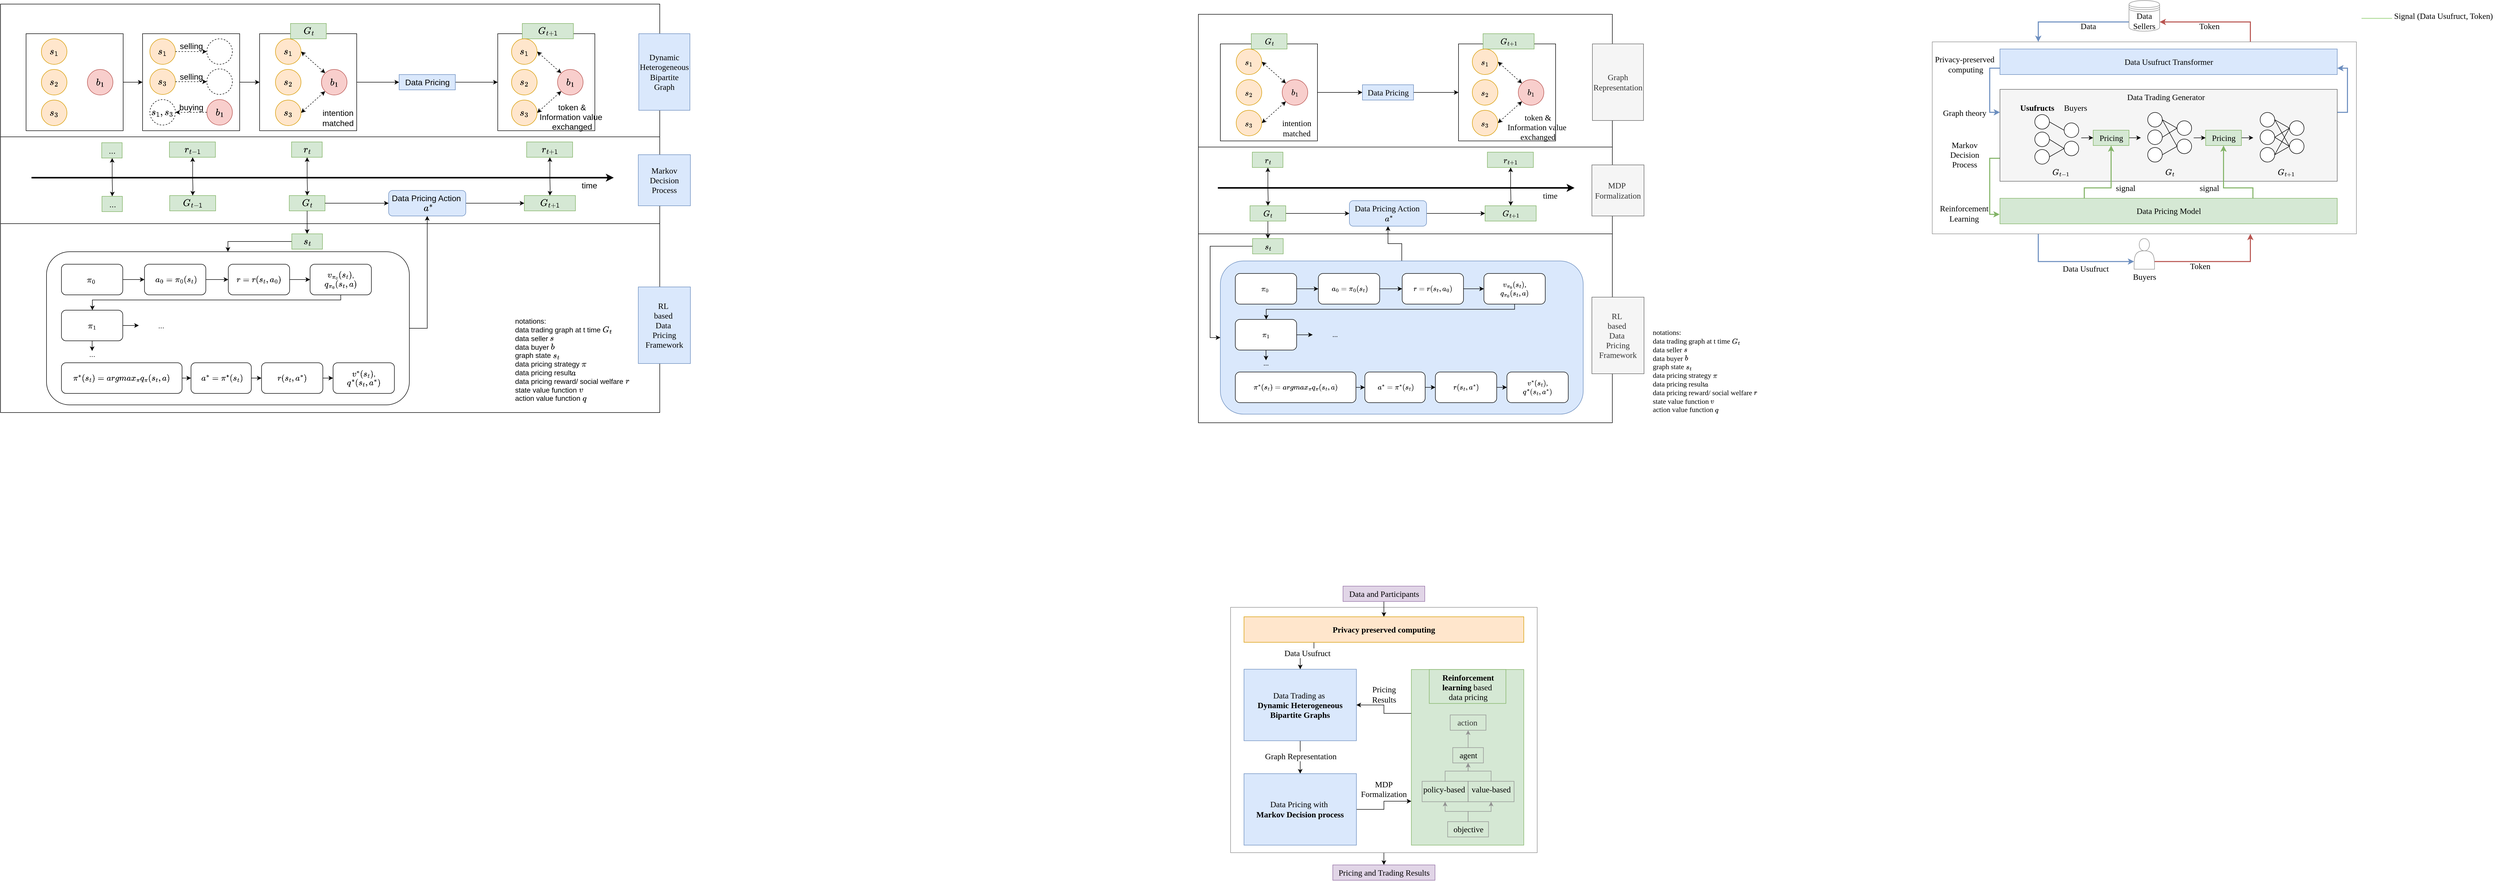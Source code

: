 <mxfile version="20.7.3" type="github"><diagram id="Or33N8EPDJmIvoWpYCI0" name="Page-1"><mxGraphModel dx="-1745" dy="3716" grid="1" gridSize="10" guides="1" tooltips="1" connect="1" arrows="1" fold="1" page="1" pageScale="1" pageWidth="827" pageHeight="1169" math="1" shadow="0"><root><mxCell id="0"/><mxCell id="1" parent="0"/><mxCell id="l6hkvc7YrRsDWrXUvLI_-251" style="edgeStyle=orthogonalEdgeStyle;rounded=0;orthogonalLoop=1;jettySize=auto;html=1;strokeColor=#b85450;fontFamily=Times New Roman;fontSize=16;startArrow=none;startFill=0;endArrow=classic;endFill=1;entryX=1;entryY=0.7;entryDx=0;entryDy=0;fillColor=#f8cecc;exitX=0.75;exitY=0;exitDx=0;exitDy=0;strokeWidth=2;" edge="1" parent="1" source="l6hkvc7YrRsDWrXUvLI_-147" target="l6hkvc7YrRsDWrXUvLI_-157"><mxGeometry relative="1" as="geometry"/></mxCell><mxCell id="l6hkvc7YrRsDWrXUvLI_-269" style="edgeStyle=orthogonalEdgeStyle;rounded=0;orthogonalLoop=1;jettySize=auto;html=1;entryX=0;entryY=0.75;entryDx=0;entryDy=0;strokeColor=#6c8ebf;fontFamily=Times New Roman;fontSize=16;startArrow=none;startFill=0;endArrow=classic;endFill=1;fillColor=#dae8fc;exitX=0.25;exitY=1;exitDx=0;exitDy=0;strokeWidth=2;" edge="1" parent="1" source="l6hkvc7YrRsDWrXUvLI_-147" target="l6hkvc7YrRsDWrXUvLI_-158"><mxGeometry relative="1" as="geometry"><mxPoint x="8207.5" y="-1689.0" as="sourcePoint"/></mxGeometry></mxCell><mxCell id="l6hkvc7YrRsDWrXUvLI_-147" value="" style="rounded=0;whiteSpace=wrap;html=1;labelBackgroundColor=none;strokeColor=#919191;fontFamily=Times New Roman;fontSize=16;" vertex="1" parent="1"><mxGeometry x="8000" y="-2066" width="830" height="376" as="geometry"/></mxCell><mxCell id="jH4gFhlno_HW5_IZucVo-18" value="" style="rounded=0;whiteSpace=wrap;html=1;fontSize=16;" parent="1" vertex="1"><mxGeometry x="4220" y="-1710" width="1290" height="370" as="geometry"/></mxCell><mxCell id="jH4gFhlno_HW5_IZucVo-15" value="" style="rounded=0;whiteSpace=wrap;html=1;fontSize=16;" parent="1" vertex="1"><mxGeometry x="4220" y="-1884" width="1290" height="174" as="geometry"/></mxCell><mxCell id="jH4gFhlno_HW5_IZucVo-14" value="" style="rounded=0;whiteSpace=wrap;html=1;fontSize=16;" parent="1" vertex="1"><mxGeometry x="4220" y="-2140" width="1290" height="260" as="geometry"/></mxCell><mxCell id="xwOjfk1AhILG_GxPL8hg-2" value="time" style="text;html=1;align=center;verticalAlign=middle;resizable=0;points=[];autosize=1;strokeColor=none;fillColor=none;fontSize=16;" parent="1" vertex="1"><mxGeometry x="5347" y="-1800" width="50" height="30" as="geometry"/></mxCell><mxCell id="UvEwVtJJRlTO12YYXrXY-99" style="edgeStyle=orthogonalEdgeStyle;rounded=0;orthogonalLoop=1;jettySize=auto;html=1;entryX=0.5;entryY=1;entryDx=0;entryDy=0;strokeWidth=1;startArrow=none;startFill=0;exitX=1;exitY=0.5;exitDx=0;exitDy=0;" parent="1" source="xwOjfk1AhILG_GxPL8hg-3" target="BjseaTSlBe1rgTazhE21-177" edge="1"><mxGeometry relative="1" as="geometry"/></mxCell><mxCell id="xwOjfk1AhILG_GxPL8hg-3" value="" style="rounded=1;whiteSpace=wrap;html=1;fontSize=14;" parent="1" vertex="1"><mxGeometry x="4310" y="-1655" width="710" height="300" as="geometry"/></mxCell><mxCell id="xwOjfk1AhILG_GxPL8hg-4" value="" style="edgeStyle=orthogonalEdgeStyle;rounded=0;orthogonalLoop=1;jettySize=auto;html=1;fontSize=14;" parent="1" source="xwOjfk1AhILG_GxPL8hg-5" target="xwOjfk1AhILG_GxPL8hg-7" edge="1"><mxGeometry relative="1" as="geometry"/></mxCell><mxCell id="xwOjfk1AhILG_GxPL8hg-5" value="\(\pi_0\)&amp;nbsp;" style="rounded=1;whiteSpace=wrap;html=1;fontSize=14;" parent="1" vertex="1"><mxGeometry x="4339.25" y="-1630.5" width="120" height="60" as="geometry"/></mxCell><mxCell id="xwOjfk1AhILG_GxPL8hg-6" value="" style="edgeStyle=orthogonalEdgeStyle;rounded=0;orthogonalLoop=1;jettySize=auto;html=1;fontSize=14;entryX=0;entryY=0.5;entryDx=0;entryDy=0;" parent="1" source="xwOjfk1AhILG_GxPL8hg-7" target="UvEwVtJJRlTO12YYXrXY-4" edge="1"><mxGeometry relative="1" as="geometry"><mxPoint x="4639.25" y="-1600.5" as="targetPoint"/></mxGeometry></mxCell><mxCell id="xwOjfk1AhILG_GxPL8hg-7" value="&amp;nbsp;\(a_0=\pi_0(s_t)\)" style="rounded=1;whiteSpace=wrap;html=1;fontSize=14;" parent="1" vertex="1"><mxGeometry x="4501.75" y="-1630.5" width="120" height="60" as="geometry"/></mxCell><mxCell id="xwOjfk1AhILG_GxPL8hg-10" value="" style="edgeStyle=orthogonalEdgeStyle;rounded=0;orthogonalLoop=1;jettySize=auto;html=1;fontSize=14;exitX=0.5;exitY=1;exitDx=0;exitDy=0;" parent="1" source="UvEwVtJJRlTO12YYXrXY-6" target="xwOjfk1AhILG_GxPL8hg-14" edge="1"><mxGeometry relative="1" as="geometry"><Array as="points"><mxPoint x="4885.75" y="-1560.5"/><mxPoint x="4399.75" y="-1560.5"/></Array><mxPoint x="4839.25" y="-1570.5" as="sourcePoint"/></mxGeometry></mxCell><mxCell id="xwOjfk1AhILG_GxPL8hg-12" value="" style="edgeStyle=orthogonalEdgeStyle;rounded=0;orthogonalLoop=1;jettySize=auto;html=1;fontSize=14;" parent="1" source="xwOjfk1AhILG_GxPL8hg-14" edge="1"><mxGeometry relative="1" as="geometry"><mxPoint x="4490.75" y="-1510.559" as="targetPoint"/></mxGeometry></mxCell><mxCell id="xwOjfk1AhILG_GxPL8hg-13" value="" style="edgeStyle=orthogonalEdgeStyle;rounded=0;orthogonalLoop=1;jettySize=auto;html=1;fontSize=14;" parent="1" source="xwOjfk1AhILG_GxPL8hg-14" edge="1"><mxGeometry relative="1" as="geometry"><mxPoint x="4399.25" y="-1460.5" as="targetPoint"/></mxGeometry></mxCell><mxCell id="xwOjfk1AhILG_GxPL8hg-14" value="\(\pi_1\)" style="whiteSpace=wrap;html=1;rounded=1;fontSize=14;" parent="1" vertex="1"><mxGeometry x="4339.25" y="-1540.5" width="120" height="60" as="geometry"/></mxCell><mxCell id="xwOjfk1AhILG_GxPL8hg-22" value="..." style="text;html=1;align=center;verticalAlign=middle;resizable=0;points=[];autosize=1;strokeColor=none;fillColor=none;fontSize=14;" parent="1" vertex="1"><mxGeometry x="4379.25" y="-1469.5" width="40" height="30" as="geometry"/></mxCell><mxCell id="xwOjfk1AhILG_GxPL8hg-36" value="" style="group;fontSize=16;" parent="1" vertex="1" connectable="0"><mxGeometry x="5265" y="-1880" width="80" height="160" as="geometry"/></mxCell><mxCell id="xwOjfk1AhILG_GxPL8hg-37" value="" style="edgeStyle=orthogonalEdgeStyle;rounded=0;orthogonalLoop=1;jettySize=auto;html=1;fontSize=16;" parent="xwOjfk1AhILG_GxPL8hg-36" target="xwOjfk1AhILG_GxPL8hg-40" edge="1"><mxGeometry relative="1" as="geometry"><mxPoint x="30" y="80" as="sourcePoint"/><mxPoint x="29.5" y="30" as="targetPoint"/><Array as="points"><mxPoint x="30" y="55"/><mxPoint x="30" y="55"/></Array></mxGeometry></mxCell><mxCell id="xwOjfk1AhILG_GxPL8hg-38" value="\(G_{t+1}\)" style="text;html=1;align=center;verticalAlign=middle;resizable=0;points=[];autosize=1;strokeColor=#82b366;fillColor=#d5e8d4;fontSize=16;" parent="xwOjfk1AhILG_GxPL8hg-36" vertex="1"><mxGeometry x="-20" y="115" width="100" height="30" as="geometry"/></mxCell><mxCell id="xwOjfk1AhILG_GxPL8hg-39" value="" style="edgeStyle=orthogonalEdgeStyle;rounded=0;orthogonalLoop=1;jettySize=auto;html=1;fontSize=16;" parent="xwOjfk1AhILG_GxPL8hg-36" target="xwOjfk1AhILG_GxPL8hg-38" edge="1"><mxGeometry relative="1" as="geometry"><mxPoint x="30" y="80" as="sourcePoint"/><mxPoint x="39.514" y="40" as="targetPoint"/></mxGeometry></mxCell><mxCell id="xwOjfk1AhILG_GxPL8hg-40" value="\(r_{t+1}\)" style="text;html=1;align=center;verticalAlign=middle;resizable=0;points=[];autosize=1;strokeColor=#82b366;fillColor=#d5e8d4;fontSize=16;" parent="xwOjfk1AhILG_GxPL8hg-36" vertex="1"><mxGeometry x="-15.5" y="10" width="90" height="30" as="geometry"/></mxCell><mxCell id="xwOjfk1AhILG_GxPL8hg-41" value="" style="group;fontSize=16;" parent="1" vertex="1" connectable="0"><mxGeometry x="4566" y="-1880" width="75" height="160" as="geometry"/></mxCell><mxCell id="xwOjfk1AhILG_GxPL8hg-42" value="" style="edgeStyle=orthogonalEdgeStyle;rounded=0;orthogonalLoop=1;jettySize=auto;html=1;fontSize=16;" parent="xwOjfk1AhILG_GxPL8hg-41" target="xwOjfk1AhILG_GxPL8hg-45" edge="1"><mxGeometry relative="1" as="geometry"><mxPoint x="30" y="80" as="sourcePoint"/><mxPoint x="29.5" y="30" as="targetPoint"/><Array as="points"><mxPoint x="30" y="55"/><mxPoint x="30" y="55"/></Array></mxGeometry></mxCell><mxCell id="xwOjfk1AhILG_GxPL8hg-43" value="\(G_{t-1}\)" style="text;html=1;align=center;verticalAlign=middle;resizable=0;points=[];autosize=1;strokeColor=#82b366;fillColor=#d5e8d4;fontSize=16;" parent="xwOjfk1AhILG_GxPL8hg-41" vertex="1"><mxGeometry x="-15" y="115" width="90" height="30" as="geometry"/></mxCell><mxCell id="xwOjfk1AhILG_GxPL8hg-44" value="" style="edgeStyle=orthogonalEdgeStyle;rounded=0;orthogonalLoop=1;jettySize=auto;html=1;fontSize=16;" parent="xwOjfk1AhILG_GxPL8hg-41" target="xwOjfk1AhILG_GxPL8hg-43" edge="1"><mxGeometry relative="1" as="geometry"><mxPoint x="30" y="80" as="sourcePoint"/><mxPoint x="39.514" y="40" as="targetPoint"/></mxGeometry></mxCell><mxCell id="xwOjfk1AhILG_GxPL8hg-45" value="\(r_{t-1}\)" style="text;html=1;align=center;verticalAlign=middle;resizable=0;points=[];autosize=1;strokeColor=#82b366;fillColor=#d5e8d4;fontSize=16;" parent="xwOjfk1AhILG_GxPL8hg-41" vertex="1"><mxGeometry x="-15.5" y="10" width="90" height="30" as="geometry"/></mxCell><mxCell id="xwOjfk1AhILG_GxPL8hg-56" value="" style="group;fontSize=16;" parent="1" vertex="1" connectable="0"><mxGeometry x="4790" y="-1880" width="65" height="160" as="geometry"/></mxCell><mxCell id="xwOjfk1AhILG_GxPL8hg-57" value="" style="edgeStyle=orthogonalEdgeStyle;rounded=0;orthogonalLoop=1;jettySize=auto;html=1;fontSize=16;" parent="xwOjfk1AhILG_GxPL8hg-56" target="xwOjfk1AhILG_GxPL8hg-60" edge="1"><mxGeometry relative="1" as="geometry"><mxPoint x="30" y="80" as="sourcePoint"/><mxPoint x="29.5" y="30" as="targetPoint"/><Array as="points"><mxPoint x="30" y="55"/><mxPoint x="30" y="55"/></Array></mxGeometry></mxCell><mxCell id="xwOjfk1AhILG_GxPL8hg-58" value="\(G_t\)" style="text;html=1;align=center;verticalAlign=middle;resizable=0;points=[];autosize=1;strokeColor=#82b366;fillColor=#d5e8d4;fontSize=16;" parent="xwOjfk1AhILG_GxPL8hg-56" vertex="1"><mxGeometry x="-5" y="115" width="70" height="30" as="geometry"/></mxCell><mxCell id="xwOjfk1AhILG_GxPL8hg-59" value="" style="edgeStyle=orthogonalEdgeStyle;rounded=0;orthogonalLoop=1;jettySize=auto;html=1;fontSize=16;" parent="xwOjfk1AhILG_GxPL8hg-56" target="xwOjfk1AhILG_GxPL8hg-58" edge="1"><mxGeometry relative="1" as="geometry"><mxPoint x="30" y="80" as="sourcePoint"/><mxPoint x="39.514" y="40" as="targetPoint"/></mxGeometry></mxCell><mxCell id="xwOjfk1AhILG_GxPL8hg-60" value="\(r_t\)" style="text;html=1;align=center;verticalAlign=middle;resizable=0;points=[];autosize=1;strokeColor=#82b366;fillColor=#d5e8d4;fontSize=16;" parent="xwOjfk1AhILG_GxPL8hg-56" vertex="1"><mxGeometry x="-0.5" y="10" width="60" height="30" as="geometry"/></mxCell><mxCell id="BjseaTSlBe1rgTazhE21-184" style="edgeStyle=orthogonalEdgeStyle;rounded=0;orthogonalLoop=1;jettySize=auto;html=1;exitX=1;exitY=0.5;exitDx=0;exitDy=0;fontSize=16;" parent="1" source="BjseaTSlBe1rgTazhE21-177" target="xwOjfk1AhILG_GxPL8hg-38" edge="1"><mxGeometry relative="1" as="geometry"/></mxCell><mxCell id="BjseaTSlBe1rgTazhE21-177" value="Data Pricing Action&amp;nbsp;&lt;br style=&quot;font-size: 16px;&quot;&gt;&lt;span style=&quot;font-size: 16px;&quot;&gt;&amp;nbsp;\(a^*\)&lt;/span&gt;" style="rounded=1;whiteSpace=wrap;html=1;fillColor=#dae8fc;strokeColor=#6c8ebf;fontSize=16;" parent="1" vertex="1"><mxGeometry x="4979.5" y="-1775" width="151" height="50" as="geometry"/></mxCell><mxCell id="BjseaTSlBe1rgTazhE21-183" style="edgeStyle=orthogonalEdgeStyle;rounded=0;orthogonalLoop=1;jettySize=auto;html=1;entryX=0;entryY=0.5;entryDx=0;entryDy=0;fontSize=16;" parent="1" source="xwOjfk1AhILG_GxPL8hg-58" target="BjseaTSlBe1rgTazhE21-177" edge="1"><mxGeometry relative="1" as="geometry"/></mxCell><mxCell id="UvEwVtJJRlTO12YYXrXY-3" style="edgeStyle=orthogonalEdgeStyle;rounded=0;orthogonalLoop=1;jettySize=auto;html=1;entryX=0.5;entryY=0;entryDx=0;entryDy=0;fontSize=16;" parent="1" source="UvEwVtJJRlTO12YYXrXY-1" target="xwOjfk1AhILG_GxPL8hg-3" edge="1"><mxGeometry relative="1" as="geometry"><mxPoint x="4665" y="-1655" as="targetPoint"/><Array as="points"><mxPoint x="4665" y="-1675"/></Array></mxGeometry></mxCell><mxCell id="UvEwVtJJRlTO12YYXrXY-1" value="\(s_t\)" style="text;html=1;align=center;verticalAlign=middle;resizable=0;points=[];autosize=1;strokeColor=#82b366;fillColor=#d5e8d4;fontSize=16;" parent="1" vertex="1"><mxGeometry x="4790" y="-1690" width="60" height="30" as="geometry"/></mxCell><mxCell id="UvEwVtJJRlTO12YYXrXY-2" value="" style="edgeStyle=orthogonalEdgeStyle;rounded=0;orthogonalLoop=1;jettySize=auto;html=1;fontSize=16;" parent="1" source="xwOjfk1AhILG_GxPL8hg-58" target="UvEwVtJJRlTO12YYXrXY-1" edge="1"><mxGeometry relative="1" as="geometry"/></mxCell><mxCell id="UvEwVtJJRlTO12YYXrXY-7" value="" style="edgeStyle=orthogonalEdgeStyle;rounded=0;orthogonalLoop=1;jettySize=auto;html=1;" parent="1" source="UvEwVtJJRlTO12YYXrXY-4" target="UvEwVtJJRlTO12YYXrXY-6" edge="1"><mxGeometry relative="1" as="geometry"/></mxCell><mxCell id="UvEwVtJJRlTO12YYXrXY-4" value="\(r=&lt;br&gt;r(s_t,a_0)\)" style="rounded=1;whiteSpace=wrap;html=1;fontSize=14;" parent="1" vertex="1"><mxGeometry x="4665.75" y="-1630.5" width="120" height="60" as="geometry"/></mxCell><mxCell id="UvEwVtJJRlTO12YYXrXY-6" value="\(v_{\pi_0}(s_t)\),&lt;br&gt;\(q_{\pi_0}&lt;br&gt;(s_t, a)\)&lt;br&gt;" style="rounded=1;whiteSpace=wrap;html=1;fontSize=14;" parent="1" vertex="1"><mxGeometry x="4825.75" y="-1630.5" width="120" height="60" as="geometry"/></mxCell><mxCell id="UvEwVtJJRlTO12YYXrXY-8" value="..." style="text;html=1;align=center;verticalAlign=middle;resizable=0;points=[];autosize=1;strokeColor=none;fillColor=none;fontSize=14;" parent="1" vertex="1"><mxGeometry x="4513.75" y="-1525.5" width="40" height="30" as="geometry"/></mxCell><mxCell id="UvEwVtJJRlTO12YYXrXY-13" value="" style="edgeStyle=orthogonalEdgeStyle;rounded=0;orthogonalLoop=1;jettySize=auto;html=1;" parent="1" source="UvEwVtJJRlTO12YYXrXY-11" target="UvEwVtJJRlTO12YYXrXY-12" edge="1"><mxGeometry relative="1" as="geometry"/></mxCell><mxCell id="UvEwVtJJRlTO12YYXrXY-11" value="&lt;span style=&quot;&quot;&gt;\(\pi^{*}(s_t)=argmax_{\pi} q_{\pi}(s_t,a)\)&lt;/span&gt;" style="whiteSpace=wrap;html=1;rounded=1;fontSize=14;" parent="1" vertex="1"><mxGeometry x="4339.25" y="-1437.5" width="236" height="60" as="geometry"/></mxCell><mxCell id="UvEwVtJJRlTO12YYXrXY-93" style="edgeStyle=none;rounded=0;orthogonalLoop=1;jettySize=auto;html=1;exitX=1;exitY=0.5;exitDx=0;exitDy=0;entryX=0;entryY=0.5;entryDx=0;entryDy=0;strokeWidth=1;startArrow=none;startFill=0;" parent="1" source="UvEwVtJJRlTO12YYXrXY-12" target="UvEwVtJJRlTO12YYXrXY-15" edge="1"><mxGeometry relative="1" as="geometry"/></mxCell><mxCell id="UvEwVtJJRlTO12YYXrXY-12" value="&amp;nbsp;\(a^*=\pi^{*}(s_t)\)" style="whiteSpace=wrap;html=1;rounded=1;fontSize=14;" parent="1" vertex="1"><mxGeometry x="4592.75" y="-1437.5" width="118" height="60" as="geometry"/></mxCell><mxCell id="UvEwVtJJRlTO12YYXrXY-95" style="edgeStyle=none;rounded=0;orthogonalLoop=1;jettySize=auto;html=1;strokeWidth=1;startArrow=none;startFill=0;" parent="1" source="UvEwVtJJRlTO12YYXrXY-15" target="UvEwVtJJRlTO12YYXrXY-94" edge="1"><mxGeometry relative="1" as="geometry"/></mxCell><mxCell id="UvEwVtJJRlTO12YYXrXY-15" value="\(r(s_t,a^*)\)" style="rounded=1;whiteSpace=wrap;html=1;fontSize=14;" parent="1" vertex="1"><mxGeometry x="4730.75" y="-1437.5" width="120" height="60" as="geometry"/></mxCell><mxCell id="UvEwVtJJRlTO12YYXrXY-92" style="edgeStyle=none;rounded=0;orthogonalLoop=1;jettySize=auto;html=1;startArrow=none;startFill=0;fontSize=16;" parent="1" source="UvEwVtJJRlTO12YYXrXY-17" target="UvEwVtJJRlTO12YYXrXY-45" edge="1"><mxGeometry relative="1" as="geometry"/></mxCell><mxCell id="UvEwVtJJRlTO12YYXrXY-17" value="" style="rounded=0;whiteSpace=wrap;html=1;fillColor=none;fontSize=16;" parent="1" vertex="1"><mxGeometry x="4727" y="-2082" width="190" height="190" as="geometry"/></mxCell><mxCell id="UvEwVtJJRlTO12YYXrXY-18" value="" style="group;fontSize=16;" parent="1" vertex="1" connectable="0"><mxGeometry x="4270" y="-2082" width="197" height="190" as="geometry"/></mxCell><mxCell id="UvEwVtJJRlTO12YYXrXY-19" value="" style="rounded=0;whiteSpace=wrap;html=1;fillColor=none;fontSize=16;" parent="UvEwVtJJRlTO12YYXrXY-18" vertex="1"><mxGeometry width="190" height="190" as="geometry"/></mxCell><mxCell id="UvEwVtJJRlTO12YYXrXY-21" value="\(s_2\)" style="ellipse;whiteSpace=wrap;html=1;aspect=fixed;fillColor=#ffe6cc;strokeColor=#d79b00;fontSize=16;direction=west;" parent="UvEwVtJJRlTO12YYXrXY-18" vertex="1"><mxGeometry x="30" y="70" width="50" height="50" as="geometry"/></mxCell><mxCell id="UvEwVtJJRlTO12YYXrXY-54" value="\(s_3\)" style="ellipse;whiteSpace=wrap;html=1;aspect=fixed;fillColor=#ffe6cc;strokeColor=#d79b00;fontSize=16;direction=west;" parent="UvEwVtJJRlTO12YYXrXY-18" vertex="1"><mxGeometry x="30" y="130" width="50" height="50" as="geometry"/></mxCell><mxCell id="UvEwVtJJRlTO12YYXrXY-55" value="\(b_1\)" style="ellipse;whiteSpace=wrap;html=1;aspect=fixed;fillColor=#f8cecc;strokeColor=#b85450;fontSize=16;direction=west;" parent="UvEwVtJJRlTO12YYXrXY-18" vertex="1"><mxGeometry x="120" y="70" width="50" height="50" as="geometry"/></mxCell><mxCell id="UvEwVtJJRlTO12YYXrXY-56" value="\(s_1\)" style="ellipse;whiteSpace=wrap;html=1;aspect=fixed;fillColor=#ffe6cc;strokeColor=#d79b00;fontSize=16;direction=west;" parent="UvEwVtJJRlTO12YYXrXY-18" vertex="1"><mxGeometry x="30" y="10" width="50" height="50" as="geometry"/></mxCell><mxCell id="UvEwVtJJRlTO12YYXrXY-22" value="" style="group;fontSize=16;" parent="1" vertex="1" connectable="0"><mxGeometry x="4498" y="-2082" width="190" height="237" as="geometry"/></mxCell><mxCell id="UvEwVtJJRlTO12YYXrXY-23" value="" style="rounded=0;whiteSpace=wrap;html=1;fillColor=none;fontSize=16;" parent="UvEwVtJJRlTO12YYXrXY-22" vertex="1"><mxGeometry width="190" height="190" as="geometry"/></mxCell><mxCell id="UvEwVtJJRlTO12YYXrXY-24" value="" style="group;fontSize=16;" parent="UvEwVtJJRlTO12YYXrXY-22" vertex="1" connectable="0"><mxGeometry x="14.25" y="10" width="161.5" height="50" as="geometry"/></mxCell><mxCell id="UvEwVtJJRlTO12YYXrXY-25" value="\(s_1\)" style="ellipse;whiteSpace=wrap;html=1;aspect=fixed;fillColor=#ffe6cc;strokeColor=#d79b00;fontSize=16;" parent="UvEwVtJJRlTO12YYXrXY-24" vertex="1"><mxGeometry width="50" height="50" as="geometry"/></mxCell><mxCell id="UvEwVtJJRlTO12YYXrXY-26" value="" style="ellipse;whiteSpace=wrap;html=1;aspect=fixed;dashed=1;fontSize=16;" parent="UvEwVtJJRlTO12YYXrXY-24" vertex="1"><mxGeometry x="111.5" width="50" height="50" as="geometry"/></mxCell><mxCell id="UvEwVtJJRlTO12YYXrXY-27" style="rounded=0;orthogonalLoop=1;jettySize=auto;html=1;exitX=1;exitY=0.5;exitDx=0;exitDy=0;entryX=0;entryY=0.5;entryDx=0;entryDy=0;dashed=1;fontSize=16;" parent="UvEwVtJJRlTO12YYXrXY-24" source="UvEwVtJJRlTO12YYXrXY-25" target="UvEwVtJJRlTO12YYXrXY-26" edge="1"><mxGeometry relative="1" as="geometry"><mxPoint x="118.822" y="25.322" as="targetPoint"/></mxGeometry></mxCell><mxCell id="UvEwVtJJRlTO12YYXrXY-32" value="selling" style="text;html=1;align=center;verticalAlign=middle;resizable=0;points=[];autosize=1;strokeColor=none;fillColor=none;fontSize=16;" parent="UvEwVtJJRlTO12YYXrXY-22" vertex="1"><mxGeometry x="60" y="9" width="70" height="30" as="geometry"/></mxCell><mxCell id="UvEwVtJJRlTO12YYXrXY-57" value="" style="group;fontSize=16;" parent="UvEwVtJJRlTO12YYXrXY-22" vertex="1" connectable="0"><mxGeometry x="14.25" y="69" width="161.5" height="50" as="geometry"/></mxCell><mxCell id="UvEwVtJJRlTO12YYXrXY-58" value="\(s_3\)" style="ellipse;whiteSpace=wrap;html=1;aspect=fixed;fillColor=#ffe6cc;strokeColor=#d79b00;fontSize=16;" parent="UvEwVtJJRlTO12YYXrXY-57" vertex="1"><mxGeometry width="50" height="50" as="geometry"/></mxCell><mxCell id="UvEwVtJJRlTO12YYXrXY-59" value="" style="ellipse;whiteSpace=wrap;html=1;aspect=fixed;dashed=1;fontSize=16;" parent="UvEwVtJJRlTO12YYXrXY-57" vertex="1"><mxGeometry x="111.5" width="50" height="50" as="geometry"/></mxCell><mxCell id="UvEwVtJJRlTO12YYXrXY-60" style="rounded=0;orthogonalLoop=1;jettySize=auto;html=1;exitX=1;exitY=0.5;exitDx=0;exitDy=0;entryX=0;entryY=0.5;entryDx=0;entryDy=0;dashed=1;fontSize=16;" parent="UvEwVtJJRlTO12YYXrXY-57" source="UvEwVtJJRlTO12YYXrXY-58" target="UvEwVtJJRlTO12YYXrXY-59" edge="1"><mxGeometry relative="1" as="geometry"><mxPoint x="118.822" y="25.322" as="targetPoint"/></mxGeometry></mxCell><mxCell id="UvEwVtJJRlTO12YYXrXY-28" value="" style="group;fontSize=16;" parent="UvEwVtJJRlTO12YYXrXY-22" vertex="1" connectable="0"><mxGeometry x="14.25" y="122" width="161.5" height="100" as="geometry"/></mxCell><mxCell id="UvEwVtJJRlTO12YYXrXY-29" value="\(s_1, &amp;nbsp;s_3\)" style="ellipse;whiteSpace=wrap;html=1;aspect=fixed;dashed=1;fontSize=16;" parent="UvEwVtJJRlTO12YYXrXY-28" vertex="1"><mxGeometry y="7" width="50" height="50" as="geometry"/></mxCell><mxCell id="UvEwVtJJRlTO12YYXrXY-30" value="\(b_1\)" style="ellipse;whiteSpace=wrap;html=1;aspect=fixed;fillColor=#f8cecc;strokeColor=#b85450;fontSize=16;" parent="UvEwVtJJRlTO12YYXrXY-28" vertex="1"><mxGeometry x="111.5" y="7" width="50" height="50" as="geometry"/></mxCell><mxCell id="UvEwVtJJRlTO12YYXrXY-31" style="rounded=0;orthogonalLoop=1;jettySize=auto;html=1;exitX=0;exitY=0.5;exitDx=0;exitDy=0;dashed=1;entryX=1;entryY=0.5;entryDx=0;entryDy=0;fontSize=16;" parent="UvEwVtJJRlTO12YYXrXY-28" source="UvEwVtJJRlTO12YYXrXY-30" target="UvEwVtJJRlTO12YYXrXY-29" edge="1"><mxGeometry relative="1" as="geometry"><mxPoint x="118.822" y="32.322" as="targetPoint"/></mxGeometry></mxCell><mxCell id="UvEwVtJJRlTO12YYXrXY-65" value="selling" style="text;html=1;align=center;verticalAlign=middle;resizable=0;points=[];autosize=1;strokeColor=none;fillColor=none;fontSize=16;" parent="UvEwVtJJRlTO12YYXrXY-22" vertex="1"><mxGeometry x="60" y="69" width="70" height="30" as="geometry"/></mxCell><mxCell id="UvEwVtJJRlTO12YYXrXY-33" value="buying" style="text;html=1;align=center;verticalAlign=middle;resizable=0;points=[];autosize=1;strokeColor=none;fillColor=none;fontSize=16;" parent="UvEwVtJJRlTO12YYXrXY-22" vertex="1"><mxGeometry x="60" y="129" width="70" height="30" as="geometry"/></mxCell><mxCell id="UvEwVtJJRlTO12YYXrXY-42" style="edgeStyle=orthogonalEdgeStyle;rounded=0;orthogonalLoop=1;jettySize=auto;html=1;exitX=1;exitY=0.5;exitDx=0;exitDy=0;entryX=0;entryY=0.5;entryDx=0;entryDy=0;fontSize=16;" parent="1" source="UvEwVtJJRlTO12YYXrXY-19" target="UvEwVtJJRlTO12YYXrXY-23" edge="1"><mxGeometry relative="1" as="geometry"/></mxCell><mxCell id="UvEwVtJJRlTO12YYXrXY-43" style="edgeStyle=orthogonalEdgeStyle;rounded=0;orthogonalLoop=1;jettySize=auto;html=1;exitX=1;exitY=0.5;exitDx=0;exitDy=0;entryX=0;entryY=0.5;entryDx=0;entryDy=0;fontSize=16;" parent="1" source="UvEwVtJJRlTO12YYXrXY-23" target="UvEwVtJJRlTO12YYXrXY-17" edge="1"><mxGeometry relative="1" as="geometry"><mxPoint x="4727" y="-1980" as="targetPoint"/></mxGeometry></mxCell><mxCell id="UvEwVtJJRlTO12YYXrXY-85" style="edgeStyle=none;rounded=0;orthogonalLoop=1;jettySize=auto;html=1;entryX=0;entryY=0.5;entryDx=0;entryDy=0;startArrow=none;startFill=0;fontSize=16;" parent="1" source="UvEwVtJJRlTO12YYXrXY-45" target="UvEwVtJJRlTO12YYXrXY-76" edge="1"><mxGeometry relative="1" as="geometry"/></mxCell><mxCell id="UvEwVtJJRlTO12YYXrXY-45" value="Data Pricing" style="text;html=1;align=center;verticalAlign=middle;resizable=0;points=[];autosize=1;strokeColor=#6c8ebf;fillColor=#dae8fc;fontSize=16;" parent="1" vertex="1"><mxGeometry x="5000" y="-2002" width="110" height="30" as="geometry"/></mxCell><mxCell id="UvEwVtJJRlTO12YYXrXY-47" value="&lt;span style=&quot;font-size: 16px;&quot;&gt;\(G_t\)&lt;/span&gt;" style="text;html=1;align=center;verticalAlign=middle;resizable=0;points=[];autosize=1;strokeColor=#82b366;fillColor=#d5e8d4;fontSize=16;" parent="1" vertex="1"><mxGeometry x="4787.5" y="-2102" width="70" height="30" as="geometry"/></mxCell><mxCell id="UvEwVtJJRlTO12YYXrXY-76" value="" style="rounded=0;whiteSpace=wrap;html=1;fillColor=none;fontSize=16;" parent="1" vertex="1"><mxGeometry x="5193" y="-2082" width="190" height="190" as="geometry"/></mxCell><mxCell id="UvEwVtJJRlTO12YYXrXY-83" value="token &amp;amp; &lt;br&gt;Information value&amp;nbsp;&lt;br style=&quot;font-size: 16px;&quot;&gt;exchanged" style="text;html=1;align=center;verticalAlign=middle;resizable=0;points=[];autosize=1;strokeColor=none;fillColor=none;fontSize=16;" parent="1" vertex="1"><mxGeometry x="5263" y="-1954" width="150" height="70" as="geometry"/></mxCell><mxCell id="UvEwVtJJRlTO12YYXrXY-39" value="&lt;span style=&quot;font-size: 16px;&quot;&gt;\(G_{t+1}\)&lt;/span&gt;" style="text;html=1;align=center;verticalAlign=middle;resizable=0;points=[];autosize=1;strokeColor=#82b366;fillColor=#d5e8d4;fontSize=16;" parent="1" vertex="1"><mxGeometry x="5241" y="-2102" width="100" height="30" as="geometry"/></mxCell><mxCell id="UvEwVtJJRlTO12YYXrXY-70" value="" style="endArrow=classic;startArrow=classic;html=1;rounded=0;entryX=1;entryY=1;entryDx=0;entryDy=0;dashed=1;exitX=0;exitY=0.5;exitDx=0;exitDy=0;fontSize=16;" parent="1" source="jH4gFhlno_HW5_IZucVo-4" target="jH4gFhlno_HW5_IZucVo-3" edge="1"><mxGeometry width="50" height="50" relative="1" as="geometry"><mxPoint x="4945.678" y="-2257.322" as="sourcePoint"/><mxPoint x="5061.75" y="-2604.75" as="targetPoint"/></mxGeometry></mxCell><mxCell id="UvEwVtJJRlTO12YYXrXY-51" value="" style="endArrow=classic;startArrow=classic;html=1;rounded=0;entryX=0;entryY=0.5;entryDx=0;entryDy=0;dashed=1;exitX=1;exitY=0;exitDx=0;exitDy=0;fontSize=16;" parent="1" source="jH4gFhlno_HW5_IZucVo-3" target="jH4gFhlno_HW5_IZucVo-2" edge="1"><mxGeometry width="50" height="50" relative="1" as="geometry"><mxPoint x="5043.322" y="-2257.322" as="sourcePoint"/><mxPoint x="5061.75" y="-2686.75" as="targetPoint"/></mxGeometry></mxCell><mxCell id="UvEwVtJJRlTO12YYXrXY-91" value="intention &lt;br style=&quot;font-size: 16px;&quot;&gt;matched" style="text;html=1;align=center;verticalAlign=middle;resizable=0;points=[];autosize=1;strokeColor=none;fillColor=none;fontSize=16;" parent="1" vertex="1"><mxGeometry x="4840.25" y="-1942" width="80" height="50" as="geometry"/></mxCell><mxCell id="UvEwVtJJRlTO12YYXrXY-94" value="\(v^*(s_t)\),&lt;br&gt;\(q^*&lt;br&gt;(s_t, a^*)\)" style="rounded=1;whiteSpace=wrap;html=1;fontSize=14;" parent="1" vertex="1"><mxGeometry x="4870.75" y="-1437.5" width="120" height="60" as="geometry"/></mxCell><mxCell id="4NbqDfcG69Ek7NZRYsl7-1" value="&lt;div style=&quot;text-align: left; font-size: 14px;&quot;&gt;notations:&amp;nbsp;&lt;/div&gt;&lt;div style=&quot;text-align: left; font-size: 14px;&quot;&gt;data trading graph at t time \(G_t\)&lt;/div&gt;&lt;div style=&quot;text-align: left; font-size: 14px;&quot;&gt;&lt;div style=&quot;border-color: var(--border-color);&quot;&gt;data seller \(s\)&lt;/div&gt;&lt;div style=&quot;border-color: var(--border-color);&quot;&gt;data buyer \(b\)&lt;/div&gt;&lt;/div&gt;&lt;div style=&quot;text-align: left; font-size: 14px;&quot;&gt;graph state \(s_t\)&lt;/div&gt;&lt;div style=&quot;text-align: left; font-size: 14px;&quot;&gt;data pricing strategy \(\pi\)&lt;br&gt;&lt;/div&gt;&lt;div style=&quot;text-align: left; font-size: 14px;&quot;&gt;data pricing result\(a\)&lt;/div&gt;&lt;div style=&quot;text-align: left; font-size: 14px;&quot;&gt;data pricing reward/ social welfare \(r\)&lt;br&gt;&lt;/div&gt;&lt;div style=&quot;text-align: left; font-size: 14px;&quot;&gt;state value function \(v\)&lt;/div&gt;&lt;div style=&quot;text-align: left; font-size: 14px;&quot;&gt;action value function \(q\)&lt;/div&gt;&lt;span style=&quot;font-size: 14px;&quot;&gt;&lt;br style=&quot;font-size: 14px;&quot;&gt;&lt;/span&gt;" style="text;html=1;align=center;verticalAlign=middle;resizable=0;points=[];autosize=1;strokeColor=none;fillColor=none;fontSize=14;" parent="1" vertex="1"><mxGeometry x="5208" y="-1530" width="260" height="190" as="geometry"/></mxCell><mxCell id="jH4gFhlno_HW5_IZucVo-1" value="\(s_2\)" style="ellipse;whiteSpace=wrap;html=1;aspect=fixed;fillColor=#ffe6cc;strokeColor=#d79b00;fontSize=16;direction=west;" parent="1" vertex="1"><mxGeometry x="4758" y="-2012" width="50" height="50" as="geometry"/></mxCell><mxCell id="jH4gFhlno_HW5_IZucVo-2" value="\(s_3\)" style="ellipse;whiteSpace=wrap;html=1;aspect=fixed;fillColor=#ffe6cc;strokeColor=#d79b00;fontSize=16;direction=west;" parent="1" vertex="1"><mxGeometry x="4758" y="-1952" width="50" height="50" as="geometry"/></mxCell><mxCell id="jH4gFhlno_HW5_IZucVo-3" value="\(b_1\)" style="ellipse;whiteSpace=wrap;html=1;aspect=fixed;fillColor=#f8cecc;strokeColor=#b85450;fontSize=16;direction=west;" parent="1" vertex="1"><mxGeometry x="4848" y="-2012" width="50" height="50" as="geometry"/></mxCell><mxCell id="jH4gFhlno_HW5_IZucVo-4" value="\(s_1\)" style="ellipse;whiteSpace=wrap;html=1;aspect=fixed;fillColor=#ffe6cc;strokeColor=#d79b00;fontSize=16;direction=west;" parent="1" vertex="1"><mxGeometry x="4758" y="-2072" width="50" height="50" as="geometry"/></mxCell><mxCell id="jH4gFhlno_HW5_IZucVo-5" value="" style="endArrow=classic;startArrow=classic;html=1;rounded=0;entryX=1;entryY=1;entryDx=0;entryDy=0;dashed=1;exitX=0;exitY=0.5;exitDx=0;exitDy=0;fontSize=16;" parent="1" source="jH4gFhlno_HW5_IZucVo-10" target="jH4gFhlno_HW5_IZucVo-9" edge="1"><mxGeometry width="50" height="50" relative="1" as="geometry"><mxPoint x="5407.678" y="-2257.322" as="sourcePoint"/><mxPoint x="5523.75" y="-2604.75" as="targetPoint"/></mxGeometry></mxCell><mxCell id="jH4gFhlno_HW5_IZucVo-6" value="" style="endArrow=classic;startArrow=classic;html=1;rounded=0;entryX=0;entryY=0.5;entryDx=0;entryDy=0;dashed=1;exitX=1;exitY=0;exitDx=0;exitDy=0;fontSize=16;" parent="1" source="jH4gFhlno_HW5_IZucVo-9" target="jH4gFhlno_HW5_IZucVo-8" edge="1"><mxGeometry width="50" height="50" relative="1" as="geometry"><mxPoint x="5505.322" y="-2257.322" as="sourcePoint"/><mxPoint x="5523.75" y="-2686.75" as="targetPoint"/></mxGeometry></mxCell><mxCell id="jH4gFhlno_HW5_IZucVo-7" value="\(s_2\)" style="ellipse;whiteSpace=wrap;html=1;aspect=fixed;fillColor=#ffe6cc;strokeColor=#d79b00;fontSize=16;direction=west;" parent="1" vertex="1"><mxGeometry x="5220" y="-2012" width="50" height="50" as="geometry"/></mxCell><mxCell id="jH4gFhlno_HW5_IZucVo-8" value="\(s_3\)" style="ellipse;whiteSpace=wrap;html=1;aspect=fixed;fillColor=#ffe6cc;strokeColor=#d79b00;fontSize=16;direction=west;" parent="1" vertex="1"><mxGeometry x="5220" y="-1952" width="50" height="50" as="geometry"/></mxCell><mxCell id="jH4gFhlno_HW5_IZucVo-9" value="\(b_1\)" style="ellipse;whiteSpace=wrap;html=1;aspect=fixed;fillColor=#f8cecc;strokeColor=#b85450;fontSize=16;direction=west;" parent="1" vertex="1"><mxGeometry x="5310" y="-2012" width="50" height="50" as="geometry"/></mxCell><mxCell id="jH4gFhlno_HW5_IZucVo-10" value="\(s_1\)" style="ellipse;whiteSpace=wrap;html=1;aspect=fixed;fillColor=#ffe6cc;strokeColor=#d79b00;fontSize=16;direction=west;" parent="1" vertex="1"><mxGeometry x="5220" y="-2072" width="50" height="50" as="geometry"/></mxCell><mxCell id="jH4gFhlno_HW5_IZucVo-16" value="&lt;span style=&quot;font-family: -webkit-standard; font-size: medium; text-align: start;&quot;&gt;Dynamic Heterogeneous Bipartite Graph&lt;/span&gt;" style="rounded=0;whiteSpace=wrap;html=1;fontSize=16;fillColor=#dae8fc;strokeColor=#6c8ebf;" parent="1" vertex="1"><mxGeometry x="5469" y="-2082" width="100" height="150" as="geometry"/></mxCell><mxCell id="jH4gFhlno_HW5_IZucVo-17" value="&lt;span style=&quot;text-align: start;&quot;&gt;&lt;font size=&quot;3&quot; face=&quot;-webkit-standard&quot;&gt;Markov&lt;br&gt;Decision&lt;br&gt;Process&lt;/font&gt;&lt;/span&gt;" style="rounded=0;whiteSpace=wrap;html=1;fontSize=16;fillColor=#dae8fc;strokeColor=#6c8ebf;" parent="1" vertex="1"><mxGeometry x="5468" y="-1845" width="102" height="100" as="geometry"/></mxCell><mxCell id="jH4gFhlno_HW5_IZucVo-19" value="&lt;div style=&quot;&quot;&gt;&lt;font size=&quot;3&quot; face=&quot;-webkit-standard&quot;&gt;RL&amp;nbsp;&lt;/font&gt;&lt;/div&gt;&lt;div style=&quot;&quot;&gt;&lt;font size=&quot;3&quot; face=&quot;-webkit-standard&quot;&gt;based&amp;nbsp;&lt;/font&gt;&lt;/div&gt;&lt;div style=&quot;&quot;&gt;&lt;font size=&quot;3&quot; face=&quot;-webkit-standard&quot;&gt;Data&amp;nbsp;&lt;/font&gt;&lt;/div&gt;&lt;div style=&quot;&quot;&gt;&lt;font size=&quot;3&quot; face=&quot;-webkit-standard&quot;&gt;Pricing&lt;/font&gt;&lt;/div&gt;&lt;div style=&quot;&quot;&gt;&lt;font size=&quot;3&quot; face=&quot;-webkit-standard&quot;&gt;Framework&lt;/font&gt;&lt;/div&gt;" style="rounded=0;whiteSpace=wrap;html=1;fontSize=16;fillColor=#dae8fc;strokeColor=#6c8ebf;align=center;" parent="1" vertex="1"><mxGeometry x="5468" y="-1586" width="102" height="150" as="geometry"/></mxCell><mxCell id="xwOjfk1AhILG_GxPL8hg-1" value="" style="endArrow=classic;html=1;rounded=0;fontSize=16;strokeWidth=3;exitX=0.047;exitY=0.483;exitDx=0;exitDy=0;exitPerimeter=0;" parent="1" source="jH4gFhlno_HW5_IZucVo-15" edge="1"><mxGeometry width="50" height="50" relative="1" as="geometry"><mxPoint x="4510" y="-1800" as="sourcePoint"/><mxPoint x="5420" y="-1800" as="targetPoint"/></mxGeometry></mxCell><mxCell id="jH4gFhlno_HW5_IZucVo-21" value="" style="edgeStyle=orthogonalEdgeStyle;rounded=0;orthogonalLoop=1;jettySize=auto;html=1;fontSize=16;" parent="1" target="jH4gFhlno_HW5_IZucVo-24" edge="1"><mxGeometry relative="1" as="geometry"><mxPoint x="4438.5" y="-1798.5" as="sourcePoint"/><mxPoint x="-9" y="-98.5" as="targetPoint"/><Array as="points"><mxPoint x="4438.5" y="-1823.5"/><mxPoint x="4438.5" y="-1823.5"/></Array></mxGeometry></mxCell><mxCell id="jH4gFhlno_HW5_IZucVo-22" value="..." style="text;html=1;align=center;verticalAlign=middle;resizable=0;points=[];autosize=1;strokeColor=#82b366;fillColor=#d5e8d4;fontSize=16;" parent="1" vertex="1"><mxGeometry x="4418.5" y="-1763.5" width="40" height="30" as="geometry"/></mxCell><mxCell id="jH4gFhlno_HW5_IZucVo-23" value="" style="edgeStyle=orthogonalEdgeStyle;rounded=0;orthogonalLoop=1;jettySize=auto;html=1;fontSize=16;" parent="1" target="jH4gFhlno_HW5_IZucVo-22" edge="1"><mxGeometry relative="1" as="geometry"><mxPoint x="4438.5" y="-1798.5" as="sourcePoint"/><mxPoint x="1.014" y="-88.5" as="targetPoint"/></mxGeometry></mxCell><mxCell id="jH4gFhlno_HW5_IZucVo-24" value="..." style="text;html=1;align=center;verticalAlign=middle;resizable=0;points=[];autosize=1;strokeColor=#82b366;fillColor=#d5e8d4;fontSize=16;" parent="1" vertex="1"><mxGeometry x="4418" y="-1868.5" width="40" height="30" as="geometry"/></mxCell><mxCell id="jH4gFhlno_HW5_IZucVo-25" style="edgeStyle=orthogonalEdgeStyle;rounded=0;orthogonalLoop=1;jettySize=auto;html=1;exitX=0.5;exitY=1;exitDx=0;exitDy=0;fontSize=16;" parent="1" source="jH4gFhlno_HW5_IZucVo-18" target="jH4gFhlno_HW5_IZucVo-18" edge="1"><mxGeometry relative="1" as="geometry"/></mxCell><mxCell id="l6hkvc7YrRsDWrXUvLI_-1" value="" style="rounded=0;whiteSpace=wrap;html=1;fontSize=16;fontFamily=Times New Roman;" vertex="1" parent="1"><mxGeometry x="6564" y="-1690" width="810" height="370" as="geometry"/></mxCell><mxCell id="l6hkvc7YrRsDWrXUvLI_-2" value="" style="rounded=0;whiteSpace=wrap;html=1;fontSize=16;fontFamily=Times New Roman;" vertex="1" parent="1"><mxGeometry x="6564" y="-1864" width="810" height="174" as="geometry"/></mxCell><mxCell id="l6hkvc7YrRsDWrXUvLI_-3" value="" style="rounded=0;whiteSpace=wrap;html=1;fontSize=16;fontFamily=Times New Roman;" vertex="1" parent="1"><mxGeometry x="6564" y="-2120" width="810" height="260" as="geometry"/></mxCell><mxCell id="l6hkvc7YrRsDWrXUvLI_-4" value="time" style="text;html=1;align=center;verticalAlign=middle;resizable=0;points=[];autosize=1;strokeColor=none;fillColor=none;fontSize=16;fontFamily=Times New Roman;" vertex="1" parent="1"><mxGeometry x="7227" y="-1780" width="50" height="30" as="geometry"/></mxCell><mxCell id="l6hkvc7YrRsDWrXUvLI_-5" style="edgeStyle=orthogonalEdgeStyle;rounded=0;orthogonalLoop=1;jettySize=auto;html=1;entryX=0.5;entryY=1;entryDx=0;entryDy=0;strokeWidth=1;startArrow=none;startFill=0;exitX=0.5;exitY=0;exitDx=0;exitDy=0;fontFamily=Times New Roman;fontSize=16;" edge="1" parent="1" source="l6hkvc7YrRsDWrXUvLI_-6" target="l6hkvc7YrRsDWrXUvLI_-32"><mxGeometry relative="1" as="geometry"/></mxCell><mxCell id="l6hkvc7YrRsDWrXUvLI_-6" value="" style="rounded=1;whiteSpace=wrap;html=1;fontSize=14;fillColor=#dae8fc;strokeColor=#6c8ebf;fontFamily=Times New Roman;" vertex="1" parent="1"><mxGeometry x="6607" y="-1636.82" width="710" height="300" as="geometry"/></mxCell><mxCell id="l6hkvc7YrRsDWrXUvLI_-7" value="" style="edgeStyle=orthogonalEdgeStyle;rounded=0;orthogonalLoop=1;jettySize=auto;html=1;fontSize=14;fontFamily=Times New Roman;" edge="1" parent="1" source="l6hkvc7YrRsDWrXUvLI_-8" target="l6hkvc7YrRsDWrXUvLI_-10"><mxGeometry relative="1" as="geometry"/></mxCell><mxCell id="l6hkvc7YrRsDWrXUvLI_-8" value="\(\pi_0\)&amp;nbsp;" style="rounded=1;whiteSpace=wrap;html=1;fontSize=14;fontFamily=Times New Roman;" vertex="1" parent="1"><mxGeometry x="6636.25" y="-1612.32" width="120" height="60" as="geometry"/></mxCell><mxCell id="l6hkvc7YrRsDWrXUvLI_-9" value="" style="edgeStyle=orthogonalEdgeStyle;rounded=0;orthogonalLoop=1;jettySize=auto;html=1;fontSize=14;entryX=0;entryY=0.5;entryDx=0;entryDy=0;fontFamily=Times New Roman;" edge="1" parent="1" source="l6hkvc7YrRsDWrXUvLI_-10" target="l6hkvc7YrRsDWrXUvLI_-38"><mxGeometry relative="1" as="geometry"><mxPoint x="6936.25" y="-1582.32" as="targetPoint"/></mxGeometry></mxCell><mxCell id="l6hkvc7YrRsDWrXUvLI_-10" value="&amp;nbsp;\(a_0=\pi_0(s_t)\)" style="rounded=1;whiteSpace=wrap;html=1;fontSize=14;fontFamily=Times New Roman;" vertex="1" parent="1"><mxGeometry x="6798.75" y="-1612.32" width="120" height="60" as="geometry"/></mxCell><mxCell id="l6hkvc7YrRsDWrXUvLI_-11" value="" style="edgeStyle=orthogonalEdgeStyle;rounded=0;orthogonalLoop=1;jettySize=auto;html=1;fontSize=14;exitX=0.5;exitY=1;exitDx=0;exitDy=0;fontFamily=Times New Roman;" edge="1" parent="1" source="l6hkvc7YrRsDWrXUvLI_-39" target="l6hkvc7YrRsDWrXUvLI_-14"><mxGeometry relative="1" as="geometry"><Array as="points"><mxPoint x="7182.75" y="-1542.32"/><mxPoint x="6696.75" y="-1542.32"/></Array><mxPoint x="7136.25" y="-1552.32" as="sourcePoint"/></mxGeometry></mxCell><mxCell id="l6hkvc7YrRsDWrXUvLI_-12" value="" style="edgeStyle=orthogonalEdgeStyle;rounded=0;orthogonalLoop=1;jettySize=auto;html=1;fontSize=14;fontFamily=Times New Roman;" edge="1" parent="1" source="l6hkvc7YrRsDWrXUvLI_-14"><mxGeometry relative="1" as="geometry"><mxPoint x="6787.75" y="-1492.379" as="targetPoint"/></mxGeometry></mxCell><mxCell id="l6hkvc7YrRsDWrXUvLI_-13" value="" style="edgeStyle=orthogonalEdgeStyle;rounded=0;orthogonalLoop=1;jettySize=auto;html=1;fontSize=14;fontFamily=Times New Roman;" edge="1" parent="1" source="l6hkvc7YrRsDWrXUvLI_-14"><mxGeometry relative="1" as="geometry"><mxPoint x="6696.25" y="-1442.32" as="targetPoint"/></mxGeometry></mxCell><mxCell id="l6hkvc7YrRsDWrXUvLI_-14" value="\(\pi_1\)" style="whiteSpace=wrap;html=1;rounded=1;fontSize=14;fontFamily=Times New Roman;" vertex="1" parent="1"><mxGeometry x="6636.25" y="-1522.32" width="120" height="60" as="geometry"/></mxCell><mxCell id="l6hkvc7YrRsDWrXUvLI_-15" value="..." style="text;html=1;align=center;verticalAlign=middle;resizable=0;points=[];autosize=1;strokeColor=none;fillColor=none;fontSize=14;fontFamily=Times New Roman;" vertex="1" parent="1"><mxGeometry x="6681.25" y="-1451.32" width="30" height="30" as="geometry"/></mxCell><mxCell id="l6hkvc7YrRsDWrXUvLI_-16" value="" style="group;fontSize=16;fontFamily=Times New Roman;" vertex="1" connectable="0" parent="1"><mxGeometry x="7145" y="-1860" width="80" height="160" as="geometry"/></mxCell><mxCell id="l6hkvc7YrRsDWrXUvLI_-17" value="" style="edgeStyle=orthogonalEdgeStyle;rounded=0;orthogonalLoop=1;jettySize=auto;html=1;fontSize=16;fontFamily=Times New Roman;" edge="1" parent="l6hkvc7YrRsDWrXUvLI_-16" target="l6hkvc7YrRsDWrXUvLI_-20"><mxGeometry relative="1" as="geometry"><mxPoint x="30" y="80" as="sourcePoint"/><mxPoint x="29.5" y="30" as="targetPoint"/><Array as="points"><mxPoint x="30" y="55"/><mxPoint x="30" y="55"/></Array></mxGeometry></mxCell><mxCell id="l6hkvc7YrRsDWrXUvLI_-18" value="\(G_{t+1}\)" style="text;html=1;align=center;verticalAlign=middle;resizable=0;points=[];autosize=1;strokeColor=#82b366;fillColor=#d5e8d4;fontSize=16;fontFamily=Times New Roman;" vertex="1" parent="l6hkvc7YrRsDWrXUvLI_-16"><mxGeometry x="-20" y="115" width="100" height="30" as="geometry"/></mxCell><mxCell id="l6hkvc7YrRsDWrXUvLI_-19" value="" style="edgeStyle=orthogonalEdgeStyle;rounded=0;orthogonalLoop=1;jettySize=auto;html=1;fontSize=16;fontFamily=Times New Roman;" edge="1" parent="l6hkvc7YrRsDWrXUvLI_-16" target="l6hkvc7YrRsDWrXUvLI_-18"><mxGeometry relative="1" as="geometry"><mxPoint x="30" y="80" as="sourcePoint"/><mxPoint x="39.514" y="40" as="targetPoint"/></mxGeometry></mxCell><mxCell id="l6hkvc7YrRsDWrXUvLI_-20" value="\(r_{t+1}\)" style="text;html=1;align=center;verticalAlign=middle;resizable=0;points=[];autosize=1;strokeColor=#82b366;fillColor=#d5e8d4;fontSize=16;fontFamily=Times New Roman;" vertex="1" parent="l6hkvc7YrRsDWrXUvLI_-16"><mxGeometry x="-15.5" y="10" width="90" height="30" as="geometry"/></mxCell><mxCell id="l6hkvc7YrRsDWrXUvLI_-31" style="edgeStyle=orthogonalEdgeStyle;rounded=0;orthogonalLoop=1;jettySize=auto;html=1;exitX=1;exitY=0.5;exitDx=0;exitDy=0;fontSize=16;fontFamily=Times New Roman;" edge="1" parent="1" source="l6hkvc7YrRsDWrXUvLI_-32" target="l6hkvc7YrRsDWrXUvLI_-18"><mxGeometry relative="1" as="geometry"/></mxCell><mxCell id="l6hkvc7YrRsDWrXUvLI_-32" value="Data Pricing Action&amp;nbsp;&lt;br style=&quot;font-size: 16px;&quot;&gt;&lt;span style=&quot;font-size: 16px;&quot;&gt;&amp;nbsp;\(a^*\)&lt;/span&gt;" style="rounded=1;whiteSpace=wrap;html=1;fillColor=#dae8fc;strokeColor=#6c8ebf;fontSize=16;fontFamily=Times New Roman;" vertex="1" parent="1"><mxGeometry x="6859.5" y="-1755" width="151" height="50" as="geometry"/></mxCell><mxCell id="l6hkvc7YrRsDWrXUvLI_-33" style="edgeStyle=orthogonalEdgeStyle;rounded=0;orthogonalLoop=1;jettySize=auto;html=1;entryX=0;entryY=0.5;entryDx=0;entryDy=0;fontSize=16;fontFamily=Times New Roman;" edge="1" parent="1" source="l6hkvc7YrRsDWrXUvLI_-28" target="l6hkvc7YrRsDWrXUvLI_-32"><mxGeometry relative="1" as="geometry"/></mxCell><mxCell id="l6hkvc7YrRsDWrXUvLI_-152" style="edgeStyle=orthogonalEdgeStyle;rounded=0;orthogonalLoop=1;jettySize=auto;html=1;entryX=0;entryY=0.5;entryDx=0;entryDy=0;strokeColor=#000000;fontFamily=Times New Roman;fontSize=16;endArrow=classic;endFill=1;exitX=-0.01;exitY=0.498;exitDx=0;exitDy=0;exitPerimeter=0;" edge="1" parent="1" source="l6hkvc7YrRsDWrXUvLI_-35" target="l6hkvc7YrRsDWrXUvLI_-6"><mxGeometry relative="1" as="geometry"><Array as="points"><mxPoint x="6587" y="-1666"/><mxPoint x="6587" y="-1487"/></Array></mxGeometry></mxCell><mxCell id="l6hkvc7YrRsDWrXUvLI_-35" value="\(s_t\)" style="text;html=1;align=center;verticalAlign=middle;resizable=0;points=[];autosize=1;strokeColor=#82b366;fillColor=#d5e8d4;fontSize=16;fontFamily=Times New Roman;" vertex="1" parent="1"><mxGeometry x="6670" y="-1680.75" width="60" height="30" as="geometry"/></mxCell><mxCell id="l6hkvc7YrRsDWrXUvLI_-36" value="" style="edgeStyle=orthogonalEdgeStyle;rounded=0;orthogonalLoop=1;jettySize=auto;html=1;fontSize=16;fontFamily=Times New Roman;" edge="1" parent="1" source="l6hkvc7YrRsDWrXUvLI_-28" target="l6hkvc7YrRsDWrXUvLI_-35"><mxGeometry relative="1" as="geometry"/></mxCell><mxCell id="l6hkvc7YrRsDWrXUvLI_-37" value="" style="edgeStyle=orthogonalEdgeStyle;rounded=0;orthogonalLoop=1;jettySize=auto;html=1;fontFamily=Times New Roman;" edge="1" parent="1" source="l6hkvc7YrRsDWrXUvLI_-38" target="l6hkvc7YrRsDWrXUvLI_-39"><mxGeometry relative="1" as="geometry"/></mxCell><mxCell id="l6hkvc7YrRsDWrXUvLI_-38" value="\(r=&lt;br&gt;r(s_t,a_0)\)" style="rounded=1;whiteSpace=wrap;html=1;fontSize=14;fontFamily=Times New Roman;" vertex="1" parent="1"><mxGeometry x="6962.75" y="-1612.32" width="120" height="60" as="geometry"/></mxCell><mxCell id="l6hkvc7YrRsDWrXUvLI_-39" value="\(v_{\pi_0}(s_t)\),&lt;br&gt;\(q_{\pi_0}&lt;br&gt;(s_t, a)\)&lt;br&gt;" style="rounded=1;whiteSpace=wrap;html=1;fontSize=14;fontFamily=Times New Roman;" vertex="1" parent="1"><mxGeometry x="7122.75" y="-1612.32" width="120" height="60" as="geometry"/></mxCell><mxCell id="l6hkvc7YrRsDWrXUvLI_-40" value="..." style="text;html=1;align=center;verticalAlign=middle;resizable=0;points=[];autosize=1;strokeColor=none;fillColor=none;fontSize=14;fontFamily=Times New Roman;" vertex="1" parent="1"><mxGeometry x="6815.75" y="-1507.32" width="30" height="30" as="geometry"/></mxCell><mxCell id="l6hkvc7YrRsDWrXUvLI_-41" value="" style="edgeStyle=orthogonalEdgeStyle;rounded=0;orthogonalLoop=1;jettySize=auto;html=1;fontFamily=Times New Roman;" edge="1" parent="1" source="l6hkvc7YrRsDWrXUvLI_-42" target="l6hkvc7YrRsDWrXUvLI_-44"><mxGeometry relative="1" as="geometry"/></mxCell><mxCell id="l6hkvc7YrRsDWrXUvLI_-42" value="&lt;span style=&quot;&quot;&gt;\(\pi^{*}(s_t)=argmax_{\pi} q_{\pi}(s_t,a)\)&lt;/span&gt;" style="whiteSpace=wrap;html=1;rounded=1;fontSize=14;fontFamily=Times New Roman;" vertex="1" parent="1"><mxGeometry x="6636.25" y="-1419.32" width="236" height="60" as="geometry"/></mxCell><mxCell id="l6hkvc7YrRsDWrXUvLI_-43" style="edgeStyle=none;rounded=0;orthogonalLoop=1;jettySize=auto;html=1;exitX=1;exitY=0.5;exitDx=0;exitDy=0;entryX=0;entryY=0.5;entryDx=0;entryDy=0;strokeWidth=1;startArrow=none;startFill=0;fontFamily=Times New Roman;" edge="1" parent="1" source="l6hkvc7YrRsDWrXUvLI_-44" target="l6hkvc7YrRsDWrXUvLI_-46"><mxGeometry relative="1" as="geometry"/></mxCell><mxCell id="l6hkvc7YrRsDWrXUvLI_-44" value="&amp;nbsp;\(a^*=\pi^{*}(s_t)\)" style="whiteSpace=wrap;html=1;rounded=1;fontSize=14;fontFamily=Times New Roman;" vertex="1" parent="1"><mxGeometry x="6889.75" y="-1419.32" width="118" height="60" as="geometry"/></mxCell><mxCell id="l6hkvc7YrRsDWrXUvLI_-45" style="edgeStyle=none;rounded=0;orthogonalLoop=1;jettySize=auto;html=1;strokeWidth=1;startArrow=none;startFill=0;fontFamily=Times New Roman;" edge="1" parent="1" source="l6hkvc7YrRsDWrXUvLI_-46" target="l6hkvc7YrRsDWrXUvLI_-83"><mxGeometry relative="1" as="geometry"/></mxCell><mxCell id="l6hkvc7YrRsDWrXUvLI_-46" value="\(r(s_t,a^*)\)" style="rounded=1;whiteSpace=wrap;html=1;fontSize=14;fontFamily=Times New Roman;" vertex="1" parent="1"><mxGeometry x="7027.75" y="-1419.32" width="120" height="60" as="geometry"/></mxCell><mxCell id="l6hkvc7YrRsDWrXUvLI_-47" style="edgeStyle=none;rounded=0;orthogonalLoop=1;jettySize=auto;html=1;startArrow=none;startFill=0;fontSize=16;fontFamily=Times New Roman;" edge="1" parent="1" source="l6hkvc7YrRsDWrXUvLI_-48" target="l6hkvc7YrRsDWrXUvLI_-75"><mxGeometry relative="1" as="geometry"/></mxCell><mxCell id="l6hkvc7YrRsDWrXUvLI_-48" value="" style="rounded=0;whiteSpace=wrap;html=1;fillColor=none;fontSize=16;fontFamily=Times New Roman;" vertex="1" parent="1"><mxGeometry x="6607" y="-2062" width="190" height="190" as="geometry"/></mxCell><mxCell id="l6hkvc7YrRsDWrXUvLI_-74" style="edgeStyle=none;rounded=0;orthogonalLoop=1;jettySize=auto;html=1;entryX=0;entryY=0.5;entryDx=0;entryDy=0;startArrow=none;startFill=0;fontSize=16;fontFamily=Times New Roman;" edge="1" parent="1" source="l6hkvc7YrRsDWrXUvLI_-75" target="l6hkvc7YrRsDWrXUvLI_-77"><mxGeometry relative="1" as="geometry"/></mxCell><mxCell id="l6hkvc7YrRsDWrXUvLI_-75" value="Data Pricing" style="text;html=1;align=center;verticalAlign=middle;resizable=0;points=[];autosize=1;strokeColor=#6c8ebf;fillColor=#dae8fc;fontSize=16;fontFamily=Times New Roman;" vertex="1" parent="1"><mxGeometry x="6885" y="-1982" width="100" height="30" as="geometry"/></mxCell><mxCell id="l6hkvc7YrRsDWrXUvLI_-76" value="&lt;span style=&quot;font-size: 16px;&quot;&gt;\(G_t\)&lt;/span&gt;" style="text;html=1;align=center;verticalAlign=middle;resizable=0;points=[];autosize=1;strokeColor=#82b366;fillColor=#d5e8d4;fontSize=16;fontFamily=Times New Roman;" vertex="1" parent="1"><mxGeometry x="6667.5" y="-2082" width="70" height="30" as="geometry"/></mxCell><mxCell id="l6hkvc7YrRsDWrXUvLI_-77" value="" style="rounded=0;whiteSpace=wrap;html=1;fillColor=none;fontSize=16;fontFamily=Times New Roman;" vertex="1" parent="1"><mxGeometry x="7073" y="-2062" width="190" height="190" as="geometry"/></mxCell><mxCell id="l6hkvc7YrRsDWrXUvLI_-78" value="token &amp;amp; &lt;br style=&quot;font-size: 16px;&quot;&gt;Information value&amp;nbsp;&lt;br style=&quot;font-size: 16px;&quot;&gt;exchanged" style="text;html=1;align=center;verticalAlign=middle;resizable=0;points=[];autosize=1;strokeColor=none;fillColor=none;fontSize=16;fontFamily=Times New Roman;" vertex="1" parent="1"><mxGeometry x="7157.75" y="-1934" width="140" height="70" as="geometry"/></mxCell><mxCell id="l6hkvc7YrRsDWrXUvLI_-79" value="&lt;span style=&quot;font-size: 16px;&quot;&gt;\(G_{t+1}\)&lt;/span&gt;" style="text;html=1;align=center;verticalAlign=middle;resizable=0;points=[];autosize=1;strokeColor=#82b366;fillColor=#d5e8d4;fontSize=16;fontFamily=Times New Roman;" vertex="1" parent="1"><mxGeometry x="7121" y="-2082" width="100" height="30" as="geometry"/></mxCell><mxCell id="l6hkvc7YrRsDWrXUvLI_-80" value="" style="endArrow=classic;startArrow=classic;html=1;rounded=0;entryX=1;entryY=1;entryDx=0;entryDy=0;dashed=1;exitX=0;exitY=0.5;exitDx=0;exitDy=0;fontSize=16;fontFamily=Times New Roman;" edge="1" parent="1" source="l6hkvc7YrRsDWrXUvLI_-88" target="l6hkvc7YrRsDWrXUvLI_-87"><mxGeometry width="50" height="50" relative="1" as="geometry"><mxPoint x="6825.678" y="-2237.322" as="sourcePoint"/><mxPoint x="6941.75" y="-2584.75" as="targetPoint"/></mxGeometry></mxCell><mxCell id="l6hkvc7YrRsDWrXUvLI_-81" value="" style="endArrow=classic;startArrow=classic;html=1;rounded=0;entryX=0;entryY=0.5;entryDx=0;entryDy=0;dashed=1;exitX=1;exitY=0;exitDx=0;exitDy=0;fontSize=16;fontFamily=Times New Roman;" edge="1" parent="1" source="l6hkvc7YrRsDWrXUvLI_-87" target="l6hkvc7YrRsDWrXUvLI_-86"><mxGeometry width="50" height="50" relative="1" as="geometry"><mxPoint x="6923.322" y="-2237.322" as="sourcePoint"/><mxPoint x="6941.75" y="-2666.75" as="targetPoint"/></mxGeometry></mxCell><mxCell id="l6hkvc7YrRsDWrXUvLI_-83" value="\(v^*(s_t)\),&lt;br&gt;\(q^*&lt;br&gt;(s_t, a^*)\)" style="rounded=1;whiteSpace=wrap;html=1;fontSize=14;fontFamily=Times New Roman;" vertex="1" parent="1"><mxGeometry x="7167.75" y="-1419.32" width="120" height="60" as="geometry"/></mxCell><mxCell id="l6hkvc7YrRsDWrXUvLI_-84" value="&lt;div style=&quot;text-align: left; font-size: 14px;&quot;&gt;notations:&amp;nbsp;&lt;/div&gt;&lt;div style=&quot;text-align: left; font-size: 14px;&quot;&gt;data trading graph at t time \(G_t\)&lt;/div&gt;&lt;div style=&quot;text-align: left; font-size: 14px;&quot;&gt;&lt;div style=&quot;border-color: var(--border-color);&quot;&gt;data seller \(s\)&lt;/div&gt;&lt;div style=&quot;border-color: var(--border-color);&quot;&gt;data buyer \(b\)&lt;/div&gt;&lt;/div&gt;&lt;div style=&quot;text-align: left; font-size: 14px;&quot;&gt;graph state \(s_t\)&lt;/div&gt;&lt;div style=&quot;text-align: left; font-size: 14px;&quot;&gt;data pricing strategy \(\pi\)&lt;br&gt;&lt;/div&gt;&lt;div style=&quot;text-align: left; font-size: 14px;&quot;&gt;data pricing result\(a\)&lt;/div&gt;&lt;div style=&quot;text-align: left; font-size: 14px;&quot;&gt;data pricing reward/ social welfare \(r\)&lt;br&gt;&lt;/div&gt;&lt;div style=&quot;text-align: left; font-size: 14px;&quot;&gt;state value function \(v\)&lt;/div&gt;&lt;div style=&quot;text-align: left; font-size: 14px;&quot;&gt;action value function \(q\)&lt;/div&gt;&lt;span style=&quot;font-size: 14px;&quot;&gt;&lt;br style=&quot;font-size: 14px;&quot;&gt;&lt;/span&gt;" style="text;html=1;align=center;verticalAlign=middle;resizable=0;points=[];autosize=1;strokeColor=none;fillColor=none;fontSize=14;fontFamily=Times New Roman;" vertex="1" parent="1"><mxGeometry x="7435" y="-1507.32" width="240" height="190" as="geometry"/></mxCell><mxCell id="l6hkvc7YrRsDWrXUvLI_-85" value="\(s_2\)" style="ellipse;whiteSpace=wrap;html=1;aspect=fixed;fillColor=#ffe6cc;strokeColor=#d79b00;fontSize=16;direction=west;fontFamily=Times New Roman;" vertex="1" parent="1"><mxGeometry x="6638" y="-1992" width="50" height="50" as="geometry"/></mxCell><mxCell id="l6hkvc7YrRsDWrXUvLI_-86" value="\(s_3\)" style="ellipse;whiteSpace=wrap;html=1;aspect=fixed;fillColor=#ffe6cc;strokeColor=#d79b00;fontSize=16;direction=west;fontFamily=Times New Roman;" vertex="1" parent="1"><mxGeometry x="6638" y="-1932" width="50" height="50" as="geometry"/></mxCell><mxCell id="l6hkvc7YrRsDWrXUvLI_-87" value="\(b_1\)" style="ellipse;whiteSpace=wrap;html=1;aspect=fixed;fillColor=#f8cecc;strokeColor=#b85450;fontSize=16;direction=west;fontFamily=Times New Roman;" vertex="1" parent="1"><mxGeometry x="6728" y="-1992" width="50" height="50" as="geometry"/></mxCell><mxCell id="l6hkvc7YrRsDWrXUvLI_-88" value="\(s_1\)" style="ellipse;whiteSpace=wrap;html=1;aspect=fixed;fillColor=#ffe6cc;strokeColor=#d79b00;fontSize=16;direction=west;fontFamily=Times New Roman;" vertex="1" parent="1"><mxGeometry x="6638" y="-2052" width="50" height="50" as="geometry"/></mxCell><mxCell id="l6hkvc7YrRsDWrXUvLI_-89" value="" style="endArrow=classic;startArrow=classic;html=1;rounded=0;entryX=1;entryY=1;entryDx=0;entryDy=0;dashed=1;exitX=0;exitY=0.5;exitDx=0;exitDy=0;fontSize=16;fontFamily=Times New Roman;" edge="1" parent="1" source="l6hkvc7YrRsDWrXUvLI_-94" target="l6hkvc7YrRsDWrXUvLI_-93"><mxGeometry width="50" height="50" relative="1" as="geometry"><mxPoint x="7287.678" y="-2237.322" as="sourcePoint"/><mxPoint x="7403.75" y="-2584.75" as="targetPoint"/></mxGeometry></mxCell><mxCell id="l6hkvc7YrRsDWrXUvLI_-90" value="" style="endArrow=classic;startArrow=classic;html=1;rounded=0;entryX=0;entryY=0.5;entryDx=0;entryDy=0;dashed=1;exitX=1;exitY=0;exitDx=0;exitDy=0;fontSize=16;fontFamily=Times New Roman;" edge="1" parent="1" source="l6hkvc7YrRsDWrXUvLI_-93" target="l6hkvc7YrRsDWrXUvLI_-92"><mxGeometry width="50" height="50" relative="1" as="geometry"><mxPoint x="7385.322" y="-2237.322" as="sourcePoint"/><mxPoint x="7403.75" y="-2666.75" as="targetPoint"/></mxGeometry></mxCell><mxCell id="l6hkvc7YrRsDWrXUvLI_-91" value="\(s_2\)" style="ellipse;whiteSpace=wrap;html=1;aspect=fixed;fillColor=#ffe6cc;strokeColor=#d79b00;fontSize=16;direction=west;fontFamily=Times New Roman;" vertex="1" parent="1"><mxGeometry x="7100" y="-1992" width="50" height="50" as="geometry"/></mxCell><mxCell id="l6hkvc7YrRsDWrXUvLI_-92" value="\(s_3\)" style="ellipse;whiteSpace=wrap;html=1;aspect=fixed;fillColor=#ffe6cc;strokeColor=#d79b00;fontSize=16;direction=west;fontFamily=Times New Roman;" vertex="1" parent="1"><mxGeometry x="7100" y="-1932" width="50" height="50" as="geometry"/></mxCell><mxCell id="l6hkvc7YrRsDWrXUvLI_-93" value="\(b_1\)" style="ellipse;whiteSpace=wrap;html=1;aspect=fixed;fillColor=#f8cecc;strokeColor=#b85450;fontSize=16;direction=west;fontFamily=Times New Roman;" vertex="1" parent="1"><mxGeometry x="7190" y="-1992" width="50" height="50" as="geometry"/></mxCell><mxCell id="l6hkvc7YrRsDWrXUvLI_-94" value="\(s_1\)" style="ellipse;whiteSpace=wrap;html=1;aspect=fixed;fillColor=#ffe6cc;strokeColor=#d79b00;fontSize=16;direction=west;fontFamily=Times New Roman;" vertex="1" parent="1"><mxGeometry x="7100" y="-2052" width="50" height="50" as="geometry"/></mxCell><mxCell id="l6hkvc7YrRsDWrXUvLI_-95" value="&lt;div style=&quot;font-size: 16px;&quot;&gt;&lt;font style=&quot;font-size: 16px;&quot;&gt;Graph Representation&lt;/font&gt;&lt;/div&gt;" style="rounded=0;whiteSpace=wrap;html=1;fontSize=16;fillColor=#f5f5f5;strokeColor=#666666;align=center;fontColor=#333333;fontFamily=Times New Roman;" vertex="1" parent="1"><mxGeometry x="7335" y="-2062" width="100" height="150" as="geometry"/></mxCell><mxCell id="l6hkvc7YrRsDWrXUvLI_-96" value="&lt;div style=&quot;font-size: 16px;&quot;&gt;&lt;span style=&quot;font-size: 16px;&quot;&gt;MDP&amp;nbsp;&lt;/span&gt;&lt;br style=&quot;border-color: var(--border-color); font-size: 16px;&quot;&gt;&lt;span style=&quot;font-size: 16px;&quot;&gt;Formalization&lt;/span&gt;&lt;br style=&quot;font-size: 16px;&quot;&gt;&lt;/div&gt;" style="rounded=0;whiteSpace=wrap;html=1;fontSize=16;fillColor=#f5f5f5;strokeColor=#666666;fontColor=#333333;fontFamily=Times New Roman;" vertex="1" parent="1"><mxGeometry x="7334" y="-1825" width="102" height="100" as="geometry"/></mxCell><mxCell id="l6hkvc7YrRsDWrXUvLI_-97" value="&lt;div style=&quot;&quot;&gt;&lt;font size=&quot;3&quot;&gt;RL&amp;nbsp;&lt;/font&gt;&lt;/div&gt;&lt;div style=&quot;&quot;&gt;&lt;font size=&quot;3&quot;&gt;based&amp;nbsp;&lt;/font&gt;&lt;/div&gt;&lt;div style=&quot;&quot;&gt;&lt;font size=&quot;3&quot;&gt;Data&amp;nbsp;&lt;/font&gt;&lt;/div&gt;&lt;div style=&quot;&quot;&gt;&lt;font size=&quot;3&quot;&gt;Pricing&lt;/font&gt;&lt;/div&gt;&lt;div style=&quot;&quot;&gt;&lt;font size=&quot;3&quot;&gt;Framework&lt;/font&gt;&lt;/div&gt;" style="rounded=0;whiteSpace=wrap;html=1;fontSize=16;fillColor=#f5f5f5;strokeColor=#666666;align=center;fontColor=#333333;fontFamily=Times New Roman;" vertex="1" parent="1"><mxGeometry x="7334" y="-1566" width="102" height="150" as="geometry"/></mxCell><mxCell id="l6hkvc7YrRsDWrXUvLI_-98" value="" style="endArrow=classic;html=1;rounded=0;fontSize=16;strokeWidth=3;exitX=0.047;exitY=0.483;exitDx=0;exitDy=0;exitPerimeter=0;fontFamily=Times New Roman;" edge="1" parent="1" source="l6hkvc7YrRsDWrXUvLI_-2"><mxGeometry width="50" height="50" relative="1" as="geometry"><mxPoint x="6390" y="-1780" as="sourcePoint"/><mxPoint x="7300" y="-1780" as="targetPoint"/></mxGeometry></mxCell><mxCell id="l6hkvc7YrRsDWrXUvLI_-103" style="edgeStyle=orthogonalEdgeStyle;rounded=0;orthogonalLoop=1;jettySize=auto;html=1;exitX=0.5;exitY=1;exitDx=0;exitDy=0;fontSize=16;fontFamily=Times New Roman;" edge="1" parent="1"><mxGeometry relative="1" as="geometry"><mxPoint x="7162" y="-1321.82" as="sourcePoint"/><mxPoint x="7162" y="-1321.82" as="targetPoint"/></mxGeometry></mxCell><mxCell id="l6hkvc7YrRsDWrXUvLI_-247" style="edgeStyle=orthogonalEdgeStyle;rounded=0;orthogonalLoop=1;jettySize=auto;html=1;strokeColor=#6c8ebf;fontFamily=Times New Roman;fontSize=16;startArrow=none;startFill=0;endArrow=classic;endFill=1;entryX=0;entryY=0.25;entryDx=0;entryDy=0;fillColor=#dae8fc;exitX=0;exitY=0.75;exitDx=0;exitDy=0;strokeWidth=2;" edge="1" parent="1" source="l6hkvc7YrRsDWrXUvLI_-122" target="l6hkvc7YrRsDWrXUvLI_-154"><mxGeometry relative="1" as="geometry"><mxPoint x="8298" y="-2000" as="sourcePoint"/></mxGeometry></mxCell><mxCell id="l6hkvc7YrRsDWrXUvLI_-122" value="&lt;div style=&quot;text-align: start; font-size: 16px;&quot;&gt;Data Usufruct Transformer&lt;/div&gt;" style="rounded=0;whiteSpace=wrap;html=1;fontSize=16;fillColor=#dae8fc;strokeColor=#6c8ebf;fontFamily=Times New Roman;" vertex="1" parent="1"><mxGeometry x="8132.5" y="-2052" width="660" height="50" as="geometry"/></mxCell><mxCell id="l6hkvc7YrRsDWrXUvLI_-151" value="intention &lt;br style=&quot;font-size: 16px;&quot;&gt;matched" style="text;html=1;align=center;verticalAlign=middle;resizable=0;points=[];autosize=1;strokeColor=none;fillColor=none;fontSize=16;fontFamily=Times New Roman;" vertex="1" parent="1"><mxGeometry x="6716.25" y="-1922" width="80" height="50" as="geometry"/></mxCell><mxCell id="l6hkvc7YrRsDWrXUvLI_-27" value="" style="edgeStyle=orthogonalEdgeStyle;rounded=0;orthogonalLoop=1;jettySize=auto;html=1;fontSize=16;fontFamily=Times New Roman;" edge="1" parent="1" target="l6hkvc7YrRsDWrXUvLI_-30"><mxGeometry relative="1" as="geometry"><mxPoint x="6700" y="-1780" as="sourcePoint"/><mxPoint x="6699.5" y="-1830" as="targetPoint"/><Array as="points"><mxPoint x="6700" y="-1805"/><mxPoint x="6700" y="-1805"/></Array></mxGeometry></mxCell><mxCell id="l6hkvc7YrRsDWrXUvLI_-28" value="\(G_t\)" style="text;html=1;align=center;verticalAlign=middle;resizable=0;points=[];autosize=1;strokeColor=#82b366;fillColor=#d5e8d4;fontSize=16;fontFamily=Times New Roman;" vertex="1" parent="1"><mxGeometry x="6665" y="-1745" width="70" height="30" as="geometry"/></mxCell><mxCell id="l6hkvc7YrRsDWrXUvLI_-29" value="" style="edgeStyle=orthogonalEdgeStyle;rounded=0;orthogonalLoop=1;jettySize=auto;html=1;fontSize=16;fontFamily=Times New Roman;" edge="1" parent="1" target="l6hkvc7YrRsDWrXUvLI_-28"><mxGeometry relative="1" as="geometry"><mxPoint x="6700" y="-1780" as="sourcePoint"/><mxPoint x="6709.514" y="-1820" as="targetPoint"/></mxGeometry></mxCell><mxCell id="l6hkvc7YrRsDWrXUvLI_-30" value="\(r_t\)" style="text;html=1;align=center;verticalAlign=middle;resizable=0;points=[];autosize=1;strokeColor=#82b366;fillColor=#d5e8d4;fontSize=16;fontFamily=Times New Roman;" vertex="1" parent="1"><mxGeometry x="6669.5" y="-1850" width="60" height="30" as="geometry"/></mxCell><mxCell id="l6hkvc7YrRsDWrXUvLI_-265" style="edgeStyle=orthogonalEdgeStyle;rounded=0;orthogonalLoop=1;jettySize=auto;html=1;entryX=-0.001;entryY=0.629;entryDx=0;entryDy=0;entryPerimeter=0;strokeColor=#82b366;fontFamily=Times New Roman;fontSize=16;startArrow=none;startFill=0;endArrow=classic;endFill=1;exitX=0;exitY=0.75;exitDx=0;exitDy=0;fillColor=#d5e8d4;strokeWidth=2;" edge="1" parent="1" source="l6hkvc7YrRsDWrXUvLI_-154" target="l6hkvc7YrRsDWrXUvLI_-203"><mxGeometry relative="1" as="geometry"/></mxCell><mxCell id="l6hkvc7YrRsDWrXUvLI_-266" style="edgeStyle=orthogonalEdgeStyle;rounded=0;orthogonalLoop=1;jettySize=auto;html=1;entryX=1;entryY=0.75;entryDx=0;entryDy=0;strokeColor=#6c8ebf;fontFamily=Times New Roman;fontSize=16;startArrow=none;startFill=0;endArrow=classic;endFill=1;exitX=1;exitY=0.25;exitDx=0;exitDy=0;fillColor=#dae8fc;strokeWidth=2;" edge="1" parent="1" source="l6hkvc7YrRsDWrXUvLI_-154" target="l6hkvc7YrRsDWrXUvLI_-122"><mxGeometry relative="1" as="geometry"/></mxCell><mxCell id="l6hkvc7YrRsDWrXUvLI_-154" value="&lt;div style=&quot;font-size: 16px;&quot;&gt;&lt;br&gt;&lt;/div&gt;" style="rounded=0;whiteSpace=wrap;html=1;fontSize=16;fillColor=#f5f5f5;strokeColor=#666666;fontFamily=Times New Roman;fontColor=#333333;" vertex="1" parent="1"><mxGeometry x="8132.5" y="-1973" width="660" height="180" as="geometry"/></mxCell><mxCell id="l6hkvc7YrRsDWrXUvLI_-281" style="edgeStyle=orthogonalEdgeStyle;rounded=0;orthogonalLoop=1;jettySize=auto;html=1;exitX=0;exitY=0.7;exitDx=0;exitDy=0;entryX=0.25;entryY=0;entryDx=0;entryDy=0;strokeColor=#6c8ebf;fontFamily=Times New Roman;fontSize=16;startArrow=none;startFill=0;endArrow=classic;endFill=1;fillColor=#dae8fc;strokeWidth=2;" edge="1" parent="1" source="l6hkvc7YrRsDWrXUvLI_-157" target="l6hkvc7YrRsDWrXUvLI_-147"><mxGeometry relative="1" as="geometry"><Array as="points"><mxPoint x="8208" y="-2105"/></Array></mxGeometry></mxCell><mxCell id="l6hkvc7YrRsDWrXUvLI_-157" value="Data Sellers" style="shape=datastore;whiteSpace=wrap;html=1;labelBackgroundColor=none;strokeColor=#919191;fontFamily=Times New Roman;fontSize=16;" vertex="1" parent="1"><mxGeometry x="8385" y="-2147" width="60" height="60" as="geometry"/></mxCell><mxCell id="l6hkvc7YrRsDWrXUvLI_-256" style="edgeStyle=orthogonalEdgeStyle;rounded=0;orthogonalLoop=1;jettySize=auto;html=1;strokeColor=#b85450;fontFamily=Times New Roman;fontSize=16;startArrow=none;startFill=0;endArrow=classic;endFill=1;exitX=1;exitY=0.75;exitDx=0;exitDy=0;fillColor=#f8cecc;entryX=0.75;entryY=1;entryDx=0;entryDy=0;strokeWidth=2;" edge="1" parent="1" source="l6hkvc7YrRsDWrXUvLI_-158" target="l6hkvc7YrRsDWrXUvLI_-147"><mxGeometry relative="1" as="geometry"><mxPoint x="8622.5" y="-1689.0" as="targetPoint"/><Array as="points"><mxPoint x="8622" y="-1636"/></Array></mxGeometry></mxCell><mxCell id="l6hkvc7YrRsDWrXUvLI_-158" value="" style="shape=actor;whiteSpace=wrap;html=1;labelBackgroundColor=none;strokeColor=#919191;fontFamily=Times New Roman;fontSize=16;" vertex="1" parent="1"><mxGeometry x="8395" y="-1680.75" width="40" height="60" as="geometry"/></mxCell><mxCell id="l6hkvc7YrRsDWrXUvLI_-162" value="Token" style="text;html=1;align=center;verticalAlign=middle;resizable=0;points=[];autosize=1;strokeColor=none;fillColor=none;fontSize=16;fontFamily=Times New Roman;" vertex="1" parent="1"><mxGeometry x="8511.63" y="-2112" width="60" height="30" as="geometry"/></mxCell><mxCell id="l6hkvc7YrRsDWrXUvLI_-164" value="Graph theory" style="text;html=1;align=center;verticalAlign=middle;resizable=0;points=[];autosize=1;strokeColor=none;fillColor=none;fontSize=16;fontFamily=Times New Roman;fontStyle=0" vertex="1" parent="1"><mxGeometry x="8008" y="-1942" width="110" height="30" as="geometry"/></mxCell><mxCell id="l6hkvc7YrRsDWrXUvLI_-165" value="Markov&lt;br&gt;Decision&lt;br&gt;Process" style="text;html=1;align=center;verticalAlign=middle;resizable=0;points=[];autosize=1;strokeColor=none;fillColor=none;fontSize=16;fontFamily=Times New Roman;fontStyle=0" vertex="1" parent="1"><mxGeometry x="8023" y="-1880" width="80" height="70" as="geometry"/></mxCell><mxCell id="l6hkvc7YrRsDWrXUvLI_-189" value="&lt;span style=&quot;border-color: var(--border-color); text-align: start;&quot;&gt;Privacy-preserved&lt;br&gt;&amp;nbsp;computing&lt;/span&gt;" style="text;html=1;align=center;verticalAlign=middle;resizable=0;points=[];autosize=1;strokeColor=none;fillColor=none;fontSize=16;fontFamily=Times New Roman;fontStyle=0" vertex="1" parent="1"><mxGeometry x="7993" y="-2047" width="140" height="50" as="geometry"/></mxCell><mxCell id="l6hkvc7YrRsDWrXUvLI_-197" value="&lt;b&gt;Usufructs&lt;/b&gt;" style="text;html=1;align=center;verticalAlign=middle;resizable=0;points=[];autosize=1;strokeColor=none;fillColor=none;fontSize=16;fontFamily=Times New Roman;" vertex="1" parent="1"><mxGeometry x="8160" y="-1952" width="90" height="30" as="geometry"/></mxCell><mxCell id="l6hkvc7YrRsDWrXUvLI_-198" value="Buyers" style="text;html=1;align=center;verticalAlign=middle;resizable=0;points=[];autosize=1;strokeColor=none;fillColor=none;fontSize=16;fontFamily=Times New Roman;" vertex="1" parent="1"><mxGeometry x="8245" y="-1952" width="70" height="30" as="geometry"/></mxCell><mxCell id="l6hkvc7YrRsDWrXUvLI_-262" style="edgeStyle=orthogonalEdgeStyle;rounded=0;orthogonalLoop=1;jettySize=auto;html=1;strokeColor=#82b366;fontFamily=Times New Roman;fontSize=16;startArrow=none;startFill=0;endArrow=classic;endFill=1;exitX=0.25;exitY=0;exitDx=0;exitDy=0;fillColor=#d5e8d4;strokeWidth=2;" edge="1" parent="1" source="l6hkvc7YrRsDWrXUvLI_-203" target="l6hkvc7YrRsDWrXUvLI_-171"><mxGeometry relative="1" as="geometry"><Array as="points"><mxPoint x="8298" y="-1780"/><mxPoint x="8350" y="-1780"/></Array></mxGeometry></mxCell><mxCell id="l6hkvc7YrRsDWrXUvLI_-263" style="edgeStyle=orthogonalEdgeStyle;rounded=0;orthogonalLoop=1;jettySize=auto;html=1;strokeColor=#82b366;fontFamily=Times New Roman;fontSize=16;startArrow=none;startFill=0;endArrow=classic;endFill=1;fillColor=#d5e8d4;exitX=0.75;exitY=0;exitDx=0;exitDy=0;strokeWidth=2;" edge="1" parent="1" source="l6hkvc7YrRsDWrXUvLI_-203" target="l6hkvc7YrRsDWrXUvLI_-259"><mxGeometry relative="1" as="geometry"><Array as="points"><mxPoint x="8628" y="-1780"/><mxPoint x="8570" y="-1780"/></Array></mxGeometry></mxCell><mxCell id="l6hkvc7YrRsDWrXUvLI_-203" value="&lt;div style=&quot;font-size: 16px;&quot;&gt;Data Pricing Model&lt;/div&gt;" style="rounded=0;whiteSpace=wrap;html=1;fontSize=16;fillColor=#d5e8d4;strokeColor=#82b366;align=center;fontFamily=Times New Roman;" vertex="1" parent="1"><mxGeometry x="8132.5" y="-1759.62" width="660" height="50" as="geometry"/></mxCell><mxCell id="l6hkvc7YrRsDWrXUvLI_-204" value="&lt;span style=&quot;&quot;&gt;Buyers&lt;/span&gt;" style="text;html=1;align=center;verticalAlign=middle;resizable=0;points=[];autosize=1;strokeColor=none;fillColor=none;fontSize=16;fontFamily=Times New Roman;" vertex="1" parent="1"><mxGeometry x="8380.0" y="-1620.75" width="70" height="30" as="geometry"/></mxCell><mxCell id="l6hkvc7YrRsDWrXUvLI_-207" value="Reinforcement &lt;br&gt;Learning" style="text;html=1;align=center;verticalAlign=middle;resizable=0;points=[];autosize=1;strokeColor=none;fillColor=none;fontSize=16;fontFamily=Times New Roman;fontStyle=0" vertex="1" parent="1"><mxGeometry x="8002" y="-1754.62" width="120" height="50" as="geometry"/></mxCell><mxCell id="l6hkvc7YrRsDWrXUvLI_-208" value="\(G_t\)" style="text;html=1;align=center;verticalAlign=middle;resizable=0;points=[];autosize=1;strokeColor=none;fillColor=none;fontSize=16;fontFamily=Times New Roman;" vertex="1" parent="1"><mxGeometry x="8429.59" y="-1826" width="70" height="30" as="geometry"/></mxCell><mxCell id="l6hkvc7YrRsDWrXUvLI_-220" value="\(G_{t+1}\)" style="text;html=1;align=center;verticalAlign=middle;resizable=0;points=[];autosize=1;strokeColor=none;fillColor=none;fontSize=16;fontFamily=Times New Roman;" vertex="1" parent="1"><mxGeometry x="8641.63" y="-1826" width="100" height="30" as="geometry"/></mxCell><mxCell id="l6hkvc7YrRsDWrXUvLI_-239" value="" style="group" vertex="1" connectable="0" parent="1"><mxGeometry x="8291.63" y="-1892.997" width="116.72" height="30" as="geometry"/></mxCell><mxCell id="l6hkvc7YrRsDWrXUvLI_-237" value="" style="edgeStyle=none;rounded=0;orthogonalLoop=1;jettySize=auto;html=1;strokeColor=#000000;fontFamily=Times New Roman;fontSize=16;startArrow=none;startFill=0;endArrow=classic;endFill=1;" edge="1" parent="l6hkvc7YrRsDWrXUvLI_-239" source="l6hkvc7YrRsDWrXUvLI_-171"><mxGeometry relative="1" as="geometry"><mxPoint x="116.72" y="14.857" as="targetPoint"/></mxGeometry></mxCell><mxCell id="l6hkvc7YrRsDWrXUvLI_-171" value="Pricing" style="text;html=1;align=center;verticalAlign=middle;resizable=0;points=[];autosize=1;strokeColor=#82b366;fillColor=#d5e8d4;fontSize=16;fontFamily=Times New Roman;" vertex="1" parent="l6hkvc7YrRsDWrXUvLI_-239"><mxGeometry x="23.36" width="70" height="30" as="geometry"/></mxCell><mxCell id="l6hkvc7YrRsDWrXUvLI_-238" value="" style="edgeStyle=none;rounded=0;orthogonalLoop=1;jettySize=auto;html=1;strokeColor=#000000;fontFamily=Times New Roman;fontSize=16;startArrow=none;startFill=0;endArrow=classic;endFill=1;" edge="1" parent="l6hkvc7YrRsDWrXUvLI_-239"><mxGeometry relative="1" as="geometry"><mxPoint y="14.964" as="sourcePoint"/><mxPoint x="23.36" y="14.907" as="targetPoint"/></mxGeometry></mxCell><mxCell id="l6hkvc7YrRsDWrXUvLI_-240" value="" style="group" vertex="1" connectable="0" parent="1"><mxGeometry x="8200.713" y="-1923.647" width="99.997" height="127.147" as="geometry"/></mxCell><mxCell id="l6hkvc7YrRsDWrXUvLI_-200" value="" style="group" vertex="1" connectable="0" parent="l6hkvc7YrRsDWrXUvLI_-240"><mxGeometry width="28.571" height="97.143" as="geometry"/></mxCell><mxCell id="l6hkvc7YrRsDWrXUvLI_-177" value="" style="ellipse;whiteSpace=wrap;html=1;aspect=fixed;fontSize=16;direction=west;fontFamily=Times New Roman;" vertex="1" parent="l6hkvc7YrRsDWrXUvLI_-200"><mxGeometry y="34.286" width="28.571" height="28.571" as="geometry"/></mxCell><mxCell id="l6hkvc7YrRsDWrXUvLI_-178" value="" style="ellipse;whiteSpace=wrap;html=1;aspect=fixed;fontSize=16;direction=west;fontFamily=Times New Roman;" vertex="1" parent="l6hkvc7YrRsDWrXUvLI_-200"><mxGeometry y="68.571" width="28.571" height="28.571" as="geometry"/></mxCell><mxCell id="l6hkvc7YrRsDWrXUvLI_-180" value="" style="ellipse;whiteSpace=wrap;html=1;aspect=fixed;fontSize=16;direction=west;fontFamily=Times New Roman;" vertex="1" parent="l6hkvc7YrRsDWrXUvLI_-200"><mxGeometry width="28.571" height="28.571" as="geometry"/></mxCell><mxCell id="l6hkvc7YrRsDWrXUvLI_-201" value="" style="group" vertex="1" connectable="0" parent="l6hkvc7YrRsDWrXUvLI_-240"><mxGeometry x="57.348" y="16.426" width="28.571" height="64.291" as="geometry"/></mxCell><mxCell id="l6hkvc7YrRsDWrXUvLI_-179" value="" style="ellipse;whiteSpace=wrap;html=1;aspect=fixed;fontSize=16;direction=west;fontFamily=Times New Roman;" vertex="1" parent="l6hkvc7YrRsDWrXUvLI_-201"><mxGeometry width="28.571" height="28.571" as="geometry"/></mxCell><mxCell id="l6hkvc7YrRsDWrXUvLI_-192" value="" style="ellipse;whiteSpace=wrap;html=1;aspect=fixed;fontSize=16;direction=west;fontFamily=Times New Roman;" vertex="1" parent="l6hkvc7YrRsDWrXUvLI_-201"><mxGeometry y="35.72" width="28.571" height="28.571" as="geometry"/></mxCell><mxCell id="l6hkvc7YrRsDWrXUvLI_-175" value="" style="endArrow=none;startArrow=none;html=1;rounded=0;entryX=1;entryY=0.5;entryDx=0;entryDy=0;exitX=0;exitY=0.5;exitDx=0;exitDy=0;fontSize=16;fontFamily=Times New Roman;startFill=0;endFill=0;" edge="1" parent="l6hkvc7YrRsDWrXUvLI_-240" source="l6hkvc7YrRsDWrXUvLI_-180" target="l6hkvc7YrRsDWrXUvLI_-179"><mxGeometry width="50" height="50" relative="1" as="geometry"><mxPoint x="119.587" y="-104.468" as="sourcePoint"/><mxPoint x="193.548" y="-302.999" as="targetPoint"/></mxGeometry></mxCell><mxCell id="l6hkvc7YrRsDWrXUvLI_-199" style="rounded=0;orthogonalLoop=1;jettySize=auto;html=1;exitX=0;exitY=0.5;exitDx=0;exitDy=0;entryX=1;entryY=0.5;entryDx=0;entryDy=0;fontFamily=Times New Roman;fontSize=16;startArrow=none;startFill=0;endArrow=none;endFill=0;" edge="1" parent="l6hkvc7YrRsDWrXUvLI_-240" source="l6hkvc7YrRsDWrXUvLI_-178" target="l6hkvc7YrRsDWrXUvLI_-192"><mxGeometry relative="1" as="geometry"/></mxCell><mxCell id="l6hkvc7YrRsDWrXUvLI_-202" style="edgeStyle=none;rounded=0;orthogonalLoop=1;jettySize=auto;html=1;exitX=0;exitY=0.5;exitDx=0;exitDy=0;entryX=1;entryY=0.5;entryDx=0;entryDy=0;fontFamily=Times New Roman;fontSize=16;startArrow=none;startFill=0;endArrow=none;endFill=0;" edge="1" parent="l6hkvc7YrRsDWrXUvLI_-240" source="l6hkvc7YrRsDWrXUvLI_-177" target="l6hkvc7YrRsDWrXUvLI_-192"><mxGeometry relative="1" as="geometry"/></mxCell><mxCell id="l6hkvc7YrRsDWrXUvLI_-191" value="\(G_{t-1}\)" style="text;html=1;align=center;verticalAlign=middle;resizable=0;points=[];autosize=1;strokeColor=none;fillColor=none;fontSize=16;fontFamily=Times New Roman;" vertex="1" parent="l6hkvc7YrRsDWrXUvLI_-240"><mxGeometry x="-0.003" y="97.147" width="100" height="30" as="geometry"/></mxCell><mxCell id="l6hkvc7YrRsDWrXUvLI_-242" value="" style="group" vertex="1" connectable="0" parent="1"><mxGeometry x="8421.63" y="-1927.747" width="85.919" height="97.143" as="geometry"/></mxCell><mxCell id="l6hkvc7YrRsDWrXUvLI_-212" value="" style="group" vertex="1" connectable="0" parent="l6hkvc7YrRsDWrXUvLI_-242"><mxGeometry width="28.571" height="97.143" as="geometry"/></mxCell><mxCell id="l6hkvc7YrRsDWrXUvLI_-213" value="" style="ellipse;whiteSpace=wrap;html=1;aspect=fixed;fontSize=16;direction=west;fontFamily=Times New Roman;" vertex="1" parent="l6hkvc7YrRsDWrXUvLI_-212"><mxGeometry y="34.286" width="28.571" height="28.571" as="geometry"/></mxCell><mxCell id="l6hkvc7YrRsDWrXUvLI_-214" value="" style="ellipse;whiteSpace=wrap;html=1;aspect=fixed;fontSize=16;direction=west;fontFamily=Times New Roman;" vertex="1" parent="l6hkvc7YrRsDWrXUvLI_-212"><mxGeometry y="68.571" width="28.571" height="28.571" as="geometry"/></mxCell><mxCell id="l6hkvc7YrRsDWrXUvLI_-215" value="" style="ellipse;whiteSpace=wrap;html=1;aspect=fixed;fontSize=16;direction=west;fontFamily=Times New Roman;" vertex="1" parent="l6hkvc7YrRsDWrXUvLI_-212"><mxGeometry width="28.571" height="28.571" as="geometry"/></mxCell><mxCell id="l6hkvc7YrRsDWrXUvLI_-216" value="" style="group" vertex="1" connectable="0" parent="l6hkvc7YrRsDWrXUvLI_-242"><mxGeometry x="57.348" y="16.426" width="28.571" height="64.291" as="geometry"/></mxCell><mxCell id="l6hkvc7YrRsDWrXUvLI_-217" value="" style="ellipse;whiteSpace=wrap;html=1;aspect=fixed;fontSize=16;direction=west;fontFamily=Times New Roman;" vertex="1" parent="l6hkvc7YrRsDWrXUvLI_-216"><mxGeometry width="28.571" height="28.571" as="geometry"/></mxCell><mxCell id="l6hkvc7YrRsDWrXUvLI_-218" value="" style="ellipse;whiteSpace=wrap;html=1;aspect=fixed;fontSize=16;direction=west;fontFamily=Times New Roman;" vertex="1" parent="l6hkvc7YrRsDWrXUvLI_-216"><mxGeometry y="35.72" width="28.571" height="28.571" as="geometry"/></mxCell><mxCell id="l6hkvc7YrRsDWrXUvLI_-210" value="" style="endArrow=none;startArrow=none;html=1;rounded=0;entryX=1;entryY=0.5;entryDx=0;entryDy=0;exitX=0;exitY=0.5;exitDx=0;exitDy=0;fontSize=16;fontFamily=Times New Roman;startFill=0;endFill=0;" edge="1" parent="l6hkvc7YrRsDWrXUvLI_-242" source="l6hkvc7YrRsDWrXUvLI_-215" target="l6hkvc7YrRsDWrXUvLI_-217"><mxGeometry width="50" height="50" relative="1" as="geometry"><mxPoint x="119.587" y="-104.468" as="sourcePoint"/><mxPoint x="193.548" y="-302.999" as="targetPoint"/></mxGeometry></mxCell><mxCell id="l6hkvc7YrRsDWrXUvLI_-219" style="edgeStyle=none;rounded=0;orthogonalLoop=1;jettySize=auto;html=1;exitX=0;exitY=0.5;exitDx=0;exitDy=0;entryX=1;entryY=0.5;entryDx=0;entryDy=0;fontFamily=Times New Roman;fontSize=16;startArrow=none;startFill=0;endArrow=none;endFill=0;" edge="1" parent="l6hkvc7YrRsDWrXUvLI_-242" source="l6hkvc7YrRsDWrXUvLI_-213" target="l6hkvc7YrRsDWrXUvLI_-217"><mxGeometry relative="1" as="geometry"/></mxCell><mxCell id="l6hkvc7YrRsDWrXUvLI_-209" style="rounded=0;orthogonalLoop=1;jettySize=auto;html=1;exitX=0;exitY=0.5;exitDx=0;exitDy=0;entryX=1;entryY=0.5;entryDx=0;entryDy=0;fontFamily=Times New Roman;fontSize=16;startArrow=none;startFill=0;endArrow=none;endFill=0;" edge="1" parent="l6hkvc7YrRsDWrXUvLI_-242" source="l6hkvc7YrRsDWrXUvLI_-214" target="l6hkvc7YrRsDWrXUvLI_-218"><mxGeometry relative="1" as="geometry"/></mxCell><mxCell id="l6hkvc7YrRsDWrXUvLI_-233" style="edgeStyle=none;rounded=0;orthogonalLoop=1;jettySize=auto;html=1;exitX=1;exitY=0.5;exitDx=0;exitDy=0;entryX=0;entryY=0.5;entryDx=0;entryDy=0;strokeColor=#000000;fontFamily=Times New Roman;fontSize=16;startArrow=none;startFill=0;endArrow=none;endFill=0;" edge="1" parent="l6hkvc7YrRsDWrXUvLI_-242" source="l6hkvc7YrRsDWrXUvLI_-218" target="l6hkvc7YrRsDWrXUvLI_-215"><mxGeometry relative="1" as="geometry"/></mxCell><mxCell id="l6hkvc7YrRsDWrXUvLI_-243" value="" style="group" vertex="1" connectable="0" parent="1"><mxGeometry x="8641.633" y="-1927.747" width="85.919" height="97.143" as="geometry"/></mxCell><mxCell id="l6hkvc7YrRsDWrXUvLI_-224" value="" style="group" vertex="1" connectable="0" parent="l6hkvc7YrRsDWrXUvLI_-243"><mxGeometry width="28.571" height="97.143" as="geometry"/></mxCell><mxCell id="l6hkvc7YrRsDWrXUvLI_-225" value="" style="ellipse;whiteSpace=wrap;html=1;aspect=fixed;fontSize=16;direction=west;fontFamily=Times New Roman;" vertex="1" parent="l6hkvc7YrRsDWrXUvLI_-224"><mxGeometry y="34.286" width="28.571" height="28.571" as="geometry"/></mxCell><mxCell id="l6hkvc7YrRsDWrXUvLI_-226" value="" style="ellipse;whiteSpace=wrap;html=1;aspect=fixed;fontSize=16;direction=west;fontFamily=Times New Roman;" vertex="1" parent="l6hkvc7YrRsDWrXUvLI_-224"><mxGeometry y="68.571" width="28.571" height="28.571" as="geometry"/></mxCell><mxCell id="l6hkvc7YrRsDWrXUvLI_-227" value="" style="ellipse;whiteSpace=wrap;html=1;aspect=fixed;fontSize=16;direction=west;fontFamily=Times New Roman;" vertex="1" parent="l6hkvc7YrRsDWrXUvLI_-224"><mxGeometry width="28.571" height="28.571" as="geometry"/></mxCell><mxCell id="l6hkvc7YrRsDWrXUvLI_-228" value="" style="group" vertex="1" connectable="0" parent="l6hkvc7YrRsDWrXUvLI_-243"><mxGeometry x="57.348" y="16.426" width="28.571" height="64.291" as="geometry"/></mxCell><mxCell id="l6hkvc7YrRsDWrXUvLI_-229" value="" style="ellipse;whiteSpace=wrap;html=1;aspect=fixed;fontSize=16;direction=west;fontFamily=Times New Roman;" vertex="1" parent="l6hkvc7YrRsDWrXUvLI_-228"><mxGeometry width="28.571" height="28.571" as="geometry"/></mxCell><mxCell id="l6hkvc7YrRsDWrXUvLI_-230" value="" style="ellipse;whiteSpace=wrap;html=1;aspect=fixed;fontSize=16;direction=west;fontFamily=Times New Roman;" vertex="1" parent="l6hkvc7YrRsDWrXUvLI_-228"><mxGeometry y="35.72" width="28.571" height="28.571" as="geometry"/></mxCell><mxCell id="l6hkvc7YrRsDWrXUvLI_-231" style="edgeStyle=none;rounded=0;orthogonalLoop=1;jettySize=auto;html=1;exitX=0;exitY=0.5;exitDx=0;exitDy=0;entryX=1;entryY=0.5;entryDx=0;entryDy=0;fontFamily=Times New Roman;fontSize=16;startArrow=none;startFill=0;endArrow=none;endFill=0;" edge="1" parent="l6hkvc7YrRsDWrXUvLI_-243" source="l6hkvc7YrRsDWrXUvLI_-225" target="l6hkvc7YrRsDWrXUvLI_-230"><mxGeometry relative="1" as="geometry"/></mxCell><mxCell id="l6hkvc7YrRsDWrXUvLI_-222" value="" style="endArrow=none;startArrow=none;html=1;rounded=0;entryX=1;entryY=0.5;entryDx=0;entryDy=0;exitX=0;exitY=0.5;exitDx=0;exitDy=0;fontSize=16;fontFamily=Times New Roman;startFill=0;endFill=0;" edge="1" parent="l6hkvc7YrRsDWrXUvLI_-243" source="l6hkvc7YrRsDWrXUvLI_-227" target="l6hkvc7YrRsDWrXUvLI_-229"><mxGeometry width="50" height="50" relative="1" as="geometry"><mxPoint x="119.587" y="-104.468" as="sourcePoint"/><mxPoint x="193.548" y="-302.999" as="targetPoint"/></mxGeometry></mxCell><mxCell id="l6hkvc7YrRsDWrXUvLI_-232" style="edgeStyle=none;rounded=0;orthogonalLoop=1;jettySize=auto;html=1;exitX=1;exitY=0.5;exitDx=0;exitDy=0;entryX=0;entryY=0.5;entryDx=0;entryDy=0;strokeColor=#000000;fontFamily=Times New Roman;fontSize=16;startArrow=none;startFill=0;endArrow=none;endFill=0;" edge="1" parent="l6hkvc7YrRsDWrXUvLI_-243" source="l6hkvc7YrRsDWrXUvLI_-229" target="l6hkvc7YrRsDWrXUvLI_-225"><mxGeometry relative="1" as="geometry"/></mxCell><mxCell id="l6hkvc7YrRsDWrXUvLI_-234" style="edgeStyle=none;rounded=0;orthogonalLoop=1;jettySize=auto;html=1;exitX=1;exitY=0.5;exitDx=0;exitDy=0;entryX=0;entryY=0.5;entryDx=0;entryDy=0;strokeColor=#000000;fontFamily=Times New Roman;fontSize=16;startArrow=none;startFill=0;endArrow=none;endFill=0;" edge="1" parent="l6hkvc7YrRsDWrXUvLI_-243" source="l6hkvc7YrRsDWrXUvLI_-230" target="l6hkvc7YrRsDWrXUvLI_-227"><mxGeometry relative="1" as="geometry"/></mxCell><mxCell id="l6hkvc7YrRsDWrXUvLI_-221" style="rounded=0;orthogonalLoop=1;jettySize=auto;html=1;exitX=0;exitY=0.5;exitDx=0;exitDy=0;entryX=1;entryY=0.5;entryDx=0;entryDy=0;fontFamily=Times New Roman;fontSize=16;startArrow=none;startFill=0;endArrow=none;endFill=0;" edge="1" parent="l6hkvc7YrRsDWrXUvLI_-243" source="l6hkvc7YrRsDWrXUvLI_-226" target="l6hkvc7YrRsDWrXUvLI_-230"><mxGeometry relative="1" as="geometry"/></mxCell><mxCell id="l6hkvc7YrRsDWrXUvLI_-235" style="edgeStyle=none;rounded=0;orthogonalLoop=1;jettySize=auto;html=1;exitX=1;exitY=0.5;exitDx=0;exitDy=0;entryX=0;entryY=0.5;entryDx=0;entryDy=0;strokeColor=#000000;fontFamily=Times New Roman;fontSize=16;startArrow=none;startFill=0;endArrow=none;endFill=0;" edge="1" parent="l6hkvc7YrRsDWrXUvLI_-243" source="l6hkvc7YrRsDWrXUvLI_-229" target="l6hkvc7YrRsDWrXUvLI_-226"><mxGeometry relative="1" as="geometry"/></mxCell><mxCell id="l6hkvc7YrRsDWrXUvLI_-246" value="signal" style="text;html=1;align=center;verticalAlign=middle;resizable=0;points=[];autosize=1;strokeColor=none;fillColor=none;fontSize=16;fontFamily=Times New Roman;" vertex="1" parent="1"><mxGeometry x="8511.63" y="-1795" width="60" height="30" as="geometry"/></mxCell><mxCell id="l6hkvc7YrRsDWrXUvLI_-254" value="Data" style="text;html=1;align=center;verticalAlign=middle;resizable=0;points=[];autosize=1;strokeColor=none;fillColor=none;fontSize=16;fontFamily=Times New Roman;" vertex="1" parent="1"><mxGeometry x="8280" y="-2112" width="50" height="30" as="geometry"/></mxCell><mxCell id="l6hkvc7YrRsDWrXUvLI_-257" value="" style="group" vertex="1" connectable="0" parent="1"><mxGeometry x="8511.63" y="-1892.997" width="116.72" height="30" as="geometry"/></mxCell><mxCell id="l6hkvc7YrRsDWrXUvLI_-258" value="" style="edgeStyle=none;rounded=0;orthogonalLoop=1;jettySize=auto;html=1;strokeColor=#000000;fontFamily=Times New Roman;fontSize=16;startArrow=none;startFill=0;endArrow=classic;endFill=1;" edge="1" parent="l6hkvc7YrRsDWrXUvLI_-257" source="l6hkvc7YrRsDWrXUvLI_-259"><mxGeometry relative="1" as="geometry"><mxPoint x="116.72" y="14.857" as="targetPoint"/></mxGeometry></mxCell><mxCell id="l6hkvc7YrRsDWrXUvLI_-259" value="Pricing" style="text;html=1;align=center;verticalAlign=middle;resizable=0;points=[];autosize=1;strokeColor=#82b366;fillColor=#d5e8d4;fontSize=16;fontFamily=Times New Roman;" vertex="1" parent="l6hkvc7YrRsDWrXUvLI_-257"><mxGeometry x="23.36" width="70" height="30" as="geometry"/></mxCell><mxCell id="l6hkvc7YrRsDWrXUvLI_-260" value="" style="edgeStyle=none;rounded=0;orthogonalLoop=1;jettySize=auto;html=1;strokeColor=#000000;fontFamily=Times New Roman;fontSize=16;startArrow=none;startFill=0;endArrow=classic;endFill=1;" edge="1" parent="l6hkvc7YrRsDWrXUvLI_-257"><mxGeometry relative="1" as="geometry"><mxPoint y="14.964" as="sourcePoint"/><mxPoint x="23.36" y="14.907" as="targetPoint"/></mxGeometry></mxCell><mxCell id="l6hkvc7YrRsDWrXUvLI_-270" value="Data Trading Generator" style="text;html=1;align=center;verticalAlign=middle;resizable=0;points=[];autosize=1;strokeColor=none;fillColor=none;fontSize=16;fontFamily=Times New Roman;" vertex="1" parent="1"><mxGeometry x="8366.63" y="-1973" width="180" height="30" as="geometry"/></mxCell><mxCell id="l6hkvc7YrRsDWrXUvLI_-276" value="&lt;span style=&quot;background-color: rgb(255, 255, 255);&quot;&gt;Data Usufruct&lt;/span&gt;" style="text;html=1;align=center;verticalAlign=middle;resizable=0;points=[];autosize=1;strokeColor=none;fillColor=none;fontSize=16;fontFamily=Times New Roman;" vertex="1" parent="1"><mxGeometry x="8245" y="-1636.82" width="110" height="30" as="geometry"/></mxCell><mxCell id="l6hkvc7YrRsDWrXUvLI_-279" value="Token" style="text;html=1;align=center;verticalAlign=middle;resizable=0;points=[];autosize=1;strokeColor=none;fillColor=none;fontSize=16;fontFamily=Times New Roman;" vertex="1" parent="1"><mxGeometry x="8494" y="-1642.32" width="60" height="30" as="geometry"/></mxCell><mxCell id="l6hkvc7YrRsDWrXUvLI_-282" value="signal" style="text;html=1;align=center;verticalAlign=middle;resizable=0;points=[];autosize=1;strokeColor=none;fillColor=none;fontSize=16;fontFamily=Times New Roman;" vertex="1" parent="1"><mxGeometry x="8348.35" y="-1795" width="60" height="30" as="geometry"/></mxCell><mxCell id="l6hkvc7YrRsDWrXUvLI_-283" value="" style="endArrow=none;html=1;rounded=0;strokeColor=#B9E0A5;strokeWidth=2;fontFamily=Times New Roman;fontSize=16;" edge="1" parent="1"><mxGeometry x="1" y="-439" width="50" height="50" relative="1" as="geometry"><mxPoint x="8840" y="-2112" as="sourcePoint"/><mxPoint x="8900" y="-2112" as="targetPoint"/><mxPoint x="119" y="-400" as="offset"/></mxGeometry></mxCell><mxCell id="l6hkvc7YrRsDWrXUvLI_-284" value="Signal (Data Usufruct, Token)" style="text;html=1;align=center;verticalAlign=middle;resizable=0;points=[];autosize=1;strokeColor=none;fillColor=none;fontSize=16;fontFamily=Times New Roman;" vertex="1" parent="1"><mxGeometry x="8890" y="-2132" width="220" height="30" as="geometry"/></mxCell><mxCell id="l6hkvc7YrRsDWrXUvLI_-289" style="edgeStyle=orthogonalEdgeStyle;rounded=0;orthogonalLoop=1;jettySize=auto;html=1;exitX=0.5;exitY=1;exitDx=0;exitDy=0;strokeColor=#000000;fontFamily=Times New Roman;fontSize=16;endArrow=classic;endFill=1;" edge="1" parent="1" source="l6hkvc7YrRsDWrXUvLI_-290" target="l6hkvc7YrRsDWrXUvLI_-317"><mxGeometry relative="1" as="geometry"/></mxCell><mxCell id="l6hkvc7YrRsDWrXUvLI_-290" value="" style="rounded=0;whiteSpace=wrap;html=1;labelBackgroundColor=none;strokeColor=#919191;fontFamily=Times New Roman;fontSize=16;" vertex="1" parent="1"><mxGeometry x="6627" y="-958.5" width="600" height="480.5" as="geometry"/></mxCell><mxCell id="l6hkvc7YrRsDWrXUvLI_-291" style="edgeStyle=orthogonalEdgeStyle;rounded=0;orthogonalLoop=1;jettySize=auto;html=1;fontFamily=Times New Roman;fontSize=16;" edge="1" parent="1" source="l6hkvc7YrRsDWrXUvLI_-293" target="l6hkvc7YrRsDWrXUvLI_-295"><mxGeometry relative="1" as="geometry"/></mxCell><mxCell id="l6hkvc7YrRsDWrXUvLI_-292" value="&lt;span style=&quot;background-color: rgb(251, 251, 251);&quot;&gt;Graph R&lt;/span&gt;&lt;span style=&quot;border-color: var(--border-color);&quot;&gt;epresentation&lt;/span&gt;" style="edgeLabel;html=1;align=center;verticalAlign=middle;resizable=0;points=[];fontSize=16;fontFamily=Times New Roman;" vertex="1" connectable="0" parent="l6hkvc7YrRsDWrXUvLI_-291"><mxGeometry x="0.07" y="-2" relative="1" as="geometry"><mxPoint x="2" y="-5" as="offset"/></mxGeometry></mxCell><mxCell id="l6hkvc7YrRsDWrXUvLI_-293" value="&lt;div style=&quot;font-size: 16px;&quot;&gt;&lt;span style=&quot;font-size: 16px;&quot;&gt;Data Trading as&amp;nbsp;&lt;/span&gt;&lt;/div&gt;&lt;div style=&quot;font-size: 16px;&quot;&gt;&lt;span style=&quot;font-size: 16px;&quot;&gt;&lt;b&gt;Dynamic Heterogeneous Bipartite Graphs&lt;/b&gt;&lt;/span&gt;&lt;br style=&quot;font-size: 16px;&quot;&gt;&lt;/div&gt;" style="rounded=0;whiteSpace=wrap;html=1;fontSize=16;fillColor=#dae8fc;strokeColor=#6c8ebf;fontFamily=Times New Roman;" vertex="1" parent="1"><mxGeometry x="6653.25" y="-837.25" width="220" height="140" as="geometry"/></mxCell><mxCell id="l6hkvc7YrRsDWrXUvLI_-294" style="edgeStyle=orthogonalEdgeStyle;rounded=0;orthogonalLoop=1;jettySize=auto;html=1;exitX=1;exitY=0.5;exitDx=0;exitDy=0;entryX=0;entryY=0.75;entryDx=0;entryDy=0;fontFamily=Times New Roman;fontSize=16;" edge="1" parent="1" source="l6hkvc7YrRsDWrXUvLI_-295" target="l6hkvc7YrRsDWrXUvLI_-297"><mxGeometry relative="1" as="geometry"/></mxCell><mxCell id="l6hkvc7YrRsDWrXUvLI_-295" value="&lt;div style=&quot;font-size: 16px;&quot;&gt;&lt;span style=&quot;font-size: 16px;&quot;&gt;Data Pricing&amp;nbsp;&lt;/span&gt;with&amp;nbsp;&lt;/div&gt;&lt;div style=&quot;font-size: 16px;&quot;&gt;&lt;b&gt;Markov Decision process&lt;/b&gt;&lt;/div&gt;" style="rounded=0;whiteSpace=wrap;html=1;fontSize=16;fillColor=#dae8fc;strokeColor=#6c8ebf;fontFamily=Times New Roman;" vertex="1" parent="1"><mxGeometry x="6653.25" y="-632.75" width="220" height="140" as="geometry"/></mxCell><mxCell id="l6hkvc7YrRsDWrXUvLI_-296" style="edgeStyle=orthogonalEdgeStyle;rounded=0;orthogonalLoop=1;jettySize=auto;html=1;entryX=1;entryY=0.5;entryDx=0;entryDy=0;fontFamily=Times New Roman;fontSize=16;exitX=0;exitY=0.25;exitDx=0;exitDy=0;" edge="1" parent="1" source="l6hkvc7YrRsDWrXUvLI_-297" target="l6hkvc7YrRsDWrXUvLI_-293"><mxGeometry relative="1" as="geometry"/></mxCell><mxCell id="l6hkvc7YrRsDWrXUvLI_-297" value="&lt;div style=&quot;font-size: 16px;&quot;&gt;&lt;br style=&quot;font-size: 16px;&quot;&gt;&lt;/div&gt;" style="rounded=0;whiteSpace=wrap;html=1;fontSize=16;fillColor=#d5e8d4;strokeColor=#82b366;align=center;fontFamily=Times New Roman;" vertex="1" parent="1"><mxGeometry x="6980.75" y="-836.75" width="220" height="344" as="geometry"/></mxCell><mxCell id="l6hkvc7YrRsDWrXUvLI_-298" style="edgeStyle=orthogonalEdgeStyle;rounded=0;orthogonalLoop=1;jettySize=auto;html=1;entryX=0.5;entryY=0;entryDx=0;entryDy=0;fontFamily=Times New Roman;fontSize=16;" edge="1" parent="1" source="l6hkvc7YrRsDWrXUvLI_-299" target="l6hkvc7YrRsDWrXUvLI_-307"><mxGeometry relative="1" as="geometry"/></mxCell><mxCell id="l6hkvc7YrRsDWrXUvLI_-299" value="Data and Participants" style="text;html=1;align=center;verticalAlign=middle;resizable=0;points=[];autosize=1;strokeColor=#9673a6;fillColor=#e1d5e7;fontFamily=Times New Roman;fontSize=16;" vertex="1" parent="1"><mxGeometry x="6847" y="-1000" width="160" height="30" as="geometry"/></mxCell><mxCell id="l6hkvc7YrRsDWrXUvLI_-300" style="edgeStyle=orthogonalEdgeStyle;rounded=0;orthogonalLoop=1;jettySize=auto;html=1;entryX=0.5;entryY=1;entryDx=0;entryDy=0;fontFamily=Times New Roman;fontSize=16;endArrow=classic;endFill=1;align=center;strokeColor=#919191;" edge="1" parent="1" source="l6hkvc7YrRsDWrXUvLI_-302" target="l6hkvc7YrRsDWrXUvLI_-315"><mxGeometry relative="1" as="geometry"/></mxCell><mxCell id="l6hkvc7YrRsDWrXUvLI_-301" style="edgeStyle=orthogonalEdgeStyle;rounded=0;orthogonalLoop=1;jettySize=auto;html=1;entryX=0.5;entryY=1;entryDx=0;entryDy=0;fontFamily=Times New Roman;fontSize=16;endArrow=classic;endFill=1;align=center;strokeColor=#919191;" edge="1" parent="1" source="l6hkvc7YrRsDWrXUvLI_-302" target="l6hkvc7YrRsDWrXUvLI_-316"><mxGeometry relative="1" as="geometry"/></mxCell><mxCell id="l6hkvc7YrRsDWrXUvLI_-302" value="objective" style="text;html=1;align=center;verticalAlign=middle;resizable=0;points=[];autosize=1;strokeColor=#919191;fillColor=none;fontFamily=Times New Roman;fontSize=16;" vertex="1" parent="1"><mxGeometry x="7051.75" y="-538.75" width="80" height="30" as="geometry"/></mxCell><mxCell id="l6hkvc7YrRsDWrXUvLI_-303" style="edgeStyle=orthogonalEdgeStyle;rounded=0;orthogonalLoop=1;jettySize=auto;html=1;exitX=0.5;exitY=0;exitDx=0;exitDy=0;fontFamily=Times New Roman;fontSize=16;endArrow=classic;endFill=1;align=center;strokeColor=#919191;" edge="1" parent="1" source="l6hkvc7YrRsDWrXUvLI_-315" target="l6hkvc7YrRsDWrXUvLI_-312"><mxGeometry relative="1" as="geometry"/></mxCell><mxCell id="l6hkvc7YrRsDWrXUvLI_-304" style="edgeStyle=orthogonalEdgeStyle;rounded=0;orthogonalLoop=1;jettySize=auto;html=1;exitX=0.5;exitY=0;exitDx=0;exitDy=0;fontFamily=Times New Roman;fontSize=16;endArrow=classic;endFill=1;align=center;strokeColor=#919191;" edge="1" parent="1" source="l6hkvc7YrRsDWrXUvLI_-316" target="l6hkvc7YrRsDWrXUvLI_-312"><mxGeometry relative="1" as="geometry"><Array as="points"><mxPoint x="7136.75" y="-637.75"/><mxPoint x="7091.75" y="-637.75"/></Array></mxGeometry></mxCell><mxCell id="l6hkvc7YrRsDWrXUvLI_-305" style="edgeStyle=orthogonalEdgeStyle;rounded=0;orthogonalLoop=1;jettySize=auto;html=1;exitX=0.25;exitY=1;exitDx=0;exitDy=0;fontFamily=Times New Roman;fontSize=16;" edge="1" parent="1" source="l6hkvc7YrRsDWrXUvLI_-307" target="l6hkvc7YrRsDWrXUvLI_-293"><mxGeometry relative="1" as="geometry"/></mxCell><mxCell id="l6hkvc7YrRsDWrXUvLI_-306" value="&lt;span style=&quot;background-color: rgb(251, 251, 251);&quot;&gt;Data Usufruct&lt;/span&gt;" style="edgeLabel;html=1;align=center;verticalAlign=middle;resizable=0;points=[];fontSize=16;fontFamily=Times New Roman;" vertex="1" connectable="0" parent="l6hkvc7YrRsDWrXUvLI_-305"><mxGeometry x="-0.001" relative="1" as="geometry"><mxPoint y="-6" as="offset"/></mxGeometry></mxCell><mxCell id="l6hkvc7YrRsDWrXUvLI_-307" value="&lt;div style=&quot;text-align: start; font-size: 16px;&quot;&gt;&lt;font style=&quot;font-size: 16px;&quot;&gt;&lt;b&gt;Privacy preserved computing&lt;/b&gt;&lt;/font&gt;&lt;/div&gt;" style="rounded=0;whiteSpace=wrap;html=1;fontSize=16;fillColor=#ffe6cc;strokeColor=#d79b00;fontFamily=Times New Roman;" vertex="1" parent="1"><mxGeometry x="6653.25" y="-940" width="547.5" height="50" as="geometry"/></mxCell><mxCell id="l6hkvc7YrRsDWrXUvLI_-308" value="&lt;div style=&quot;border-color: var(--border-color); caret-color: rgb(0, 0, 0); color: rgb(0, 0, 0); font-style: normal; font-variant-caps: normal; letter-spacing: normal; text-align: center; text-indent: 0px; text-transform: none; word-spacing: 0px; -webkit-text-stroke-width: 0px; text-decoration: none; font-size: 16px;&quot;&gt;&lt;font style=&quot;font-size: 16px;&quot;&gt;&lt;b&gt;Reinforcement learning &lt;/b&gt;based&amp;nbsp;&lt;/font&gt;&lt;/div&gt;&lt;div style=&quot;border-color: var(--border-color); caret-color: rgb(0, 0, 0); color: rgb(0, 0, 0); font-style: normal; font-variant-caps: normal; letter-spacing: normal; text-align: center; text-indent: 0px; text-transform: none; word-spacing: 0px; -webkit-text-stroke-width: 0px; text-decoration: none; font-size: 16px;&quot;&gt;&lt;font style=&quot;font-size: 16px;&quot;&gt;data pricing&lt;/font&gt;&lt;/div&gt;" style="text;whiteSpace=wrap;html=1;fillColor=#d5e8d4;strokeColor=#82b366;fontFamily=Times New Roman;fontSize=16;" vertex="1" parent="1"><mxGeometry x="7015.75" y="-836.75" width="150" height="66.5" as="geometry"/></mxCell><mxCell id="l6hkvc7YrRsDWrXUvLI_-309" value="Pricing &lt;br&gt;Results" style="text;html=1;align=center;verticalAlign=middle;resizable=0;points=[];autosize=1;strokeColor=none;fillColor=none;fontFamily=Times New Roman;fontSize=16;" vertex="1" parent="1"><mxGeometry x="6892" y="-812.75" width="70" height="50" as="geometry"/></mxCell><mxCell id="l6hkvc7YrRsDWrXUvLI_-310" value="&lt;span style=&quot;caret-color: rgb(0, 0, 0); color: rgb(0, 0, 0); font-size: 16px; font-style: normal; font-variant-caps: normal; font-weight: 400; letter-spacing: normal; text-indent: 0px; text-transform: none; word-spacing: 0px; -webkit-text-stroke-width: 0px; text-decoration: none; float: none; display: inline !important;&quot;&gt;MDP &lt;br&gt;Formalization&lt;/span&gt;" style="text;whiteSpace=wrap;html=1;fontFamily=Times New Roman;fontSize=16;labelBackgroundColor=none;align=center;" vertex="1" parent="1"><mxGeometry x="6853.25" y="-627.75" width="147.5" height="40" as="geometry"/></mxCell><mxCell id="l6hkvc7YrRsDWrXUvLI_-311" style="edgeStyle=orthogonalEdgeStyle;rounded=0;orthogonalLoop=1;jettySize=auto;html=1;fontFamily=Times New Roman;fontSize=16;endArrow=classic;endFill=1;align=center;strokeColor=#919191;" edge="1" parent="1" source="l6hkvc7YrRsDWrXUvLI_-312" target="l6hkvc7YrRsDWrXUvLI_-313"><mxGeometry relative="1" as="geometry"/></mxCell><mxCell id="l6hkvc7YrRsDWrXUvLI_-312" value="&lt;span style=&quot;&quot;&gt;agent&lt;/span&gt;" style="text;html=1;align=center;verticalAlign=middle;resizable=0;points=[];autosize=1;strokeColor=#919191;fillColor=none;fontSize=16;fontFamily=Times New Roman;" vertex="1" parent="1"><mxGeometry x="7061.75" y="-683.75" width="60" height="30" as="geometry"/></mxCell><mxCell id="l6hkvc7YrRsDWrXUvLI_-313" value="&lt;span style=&quot;caret-color: rgb(51, 51, 51); color: rgb(51, 51, 51);&quot;&gt;action&amp;nbsp;&lt;/span&gt;" style="text;html=1;align=center;verticalAlign=middle;resizable=0;points=[];autosize=1;strokeColor=#919191;fillColor=none;fontSize=16;fontFamily=Times New Roman;" vertex="1" parent="1"><mxGeometry x="7056.75" y="-747.75" width="70" height="30" as="geometry"/></mxCell><mxCell id="l6hkvc7YrRsDWrXUvLI_-314" value="" style="group" vertex="1" connectable="0" parent="1"><mxGeometry x="7001.75" y="-617.75" width="180" height="40" as="geometry"/></mxCell><mxCell id="l6hkvc7YrRsDWrXUvLI_-315" value="&lt;meta charset=&quot;utf-8&quot; style=&quot;font-size: 16px;&quot;&gt;&lt;span style=&quot;caret-color: rgb(0, 0, 0); color: rgb(0, 0, 0); font-size: 16px; font-style: normal; font-variant-caps: normal; font-weight: 400; letter-spacing: normal; text-indent: 0px; text-transform: none; word-spacing: 0px; -webkit-text-stroke-width: 0px; text-decoration: none; float: none; display: inline !important;&quot;&gt;policy-based&lt;span class=&quot;Apple-converted-space&quot; style=&quot;font-size: 16px;&quot;&gt;&amp;nbsp;&lt;/span&gt;&lt;/span&gt;" style="text;whiteSpace=wrap;html=1;fontFamily=Times New Roman;fontSize=16;strokeColor=#919191;align=center;" vertex="1" parent="l6hkvc7YrRsDWrXUvLI_-314"><mxGeometry width="90" height="40" as="geometry"/></mxCell><mxCell id="l6hkvc7YrRsDWrXUvLI_-316" value="&lt;span style=&quot;caret-color: rgb(0, 0, 0); color: rgb(0, 0, 0); font-size: 16px; font-style: normal; font-variant-caps: normal; font-weight: 400; letter-spacing: normal; text-indent: 0px; text-transform: none; word-spacing: 0px; -webkit-text-stroke-width: 0px; text-decoration: none; float: none; display: inline !important;&quot;&gt;value-based&lt;/span&gt;" style="text;whiteSpace=wrap;html=1;fontFamily=Times New Roman;fontSize=16;strokeColor=#919191;align=center;" vertex="1" parent="l6hkvc7YrRsDWrXUvLI_-314"><mxGeometry x="90" width="90" height="40" as="geometry"/></mxCell><mxCell id="l6hkvc7YrRsDWrXUvLI_-317" value="Pricing and Trading Results" style="text;html=1;align=center;verticalAlign=middle;resizable=0;points=[];autosize=1;strokeColor=#9673a6;fillColor=#e1d5e7;fontSize=16;fontFamily=Times New Roman;" vertex="1" parent="1"><mxGeometry x="6827" y="-454" width="200" height="30" as="geometry"/></mxCell></root></mxGraphModel></diagram></mxfile>